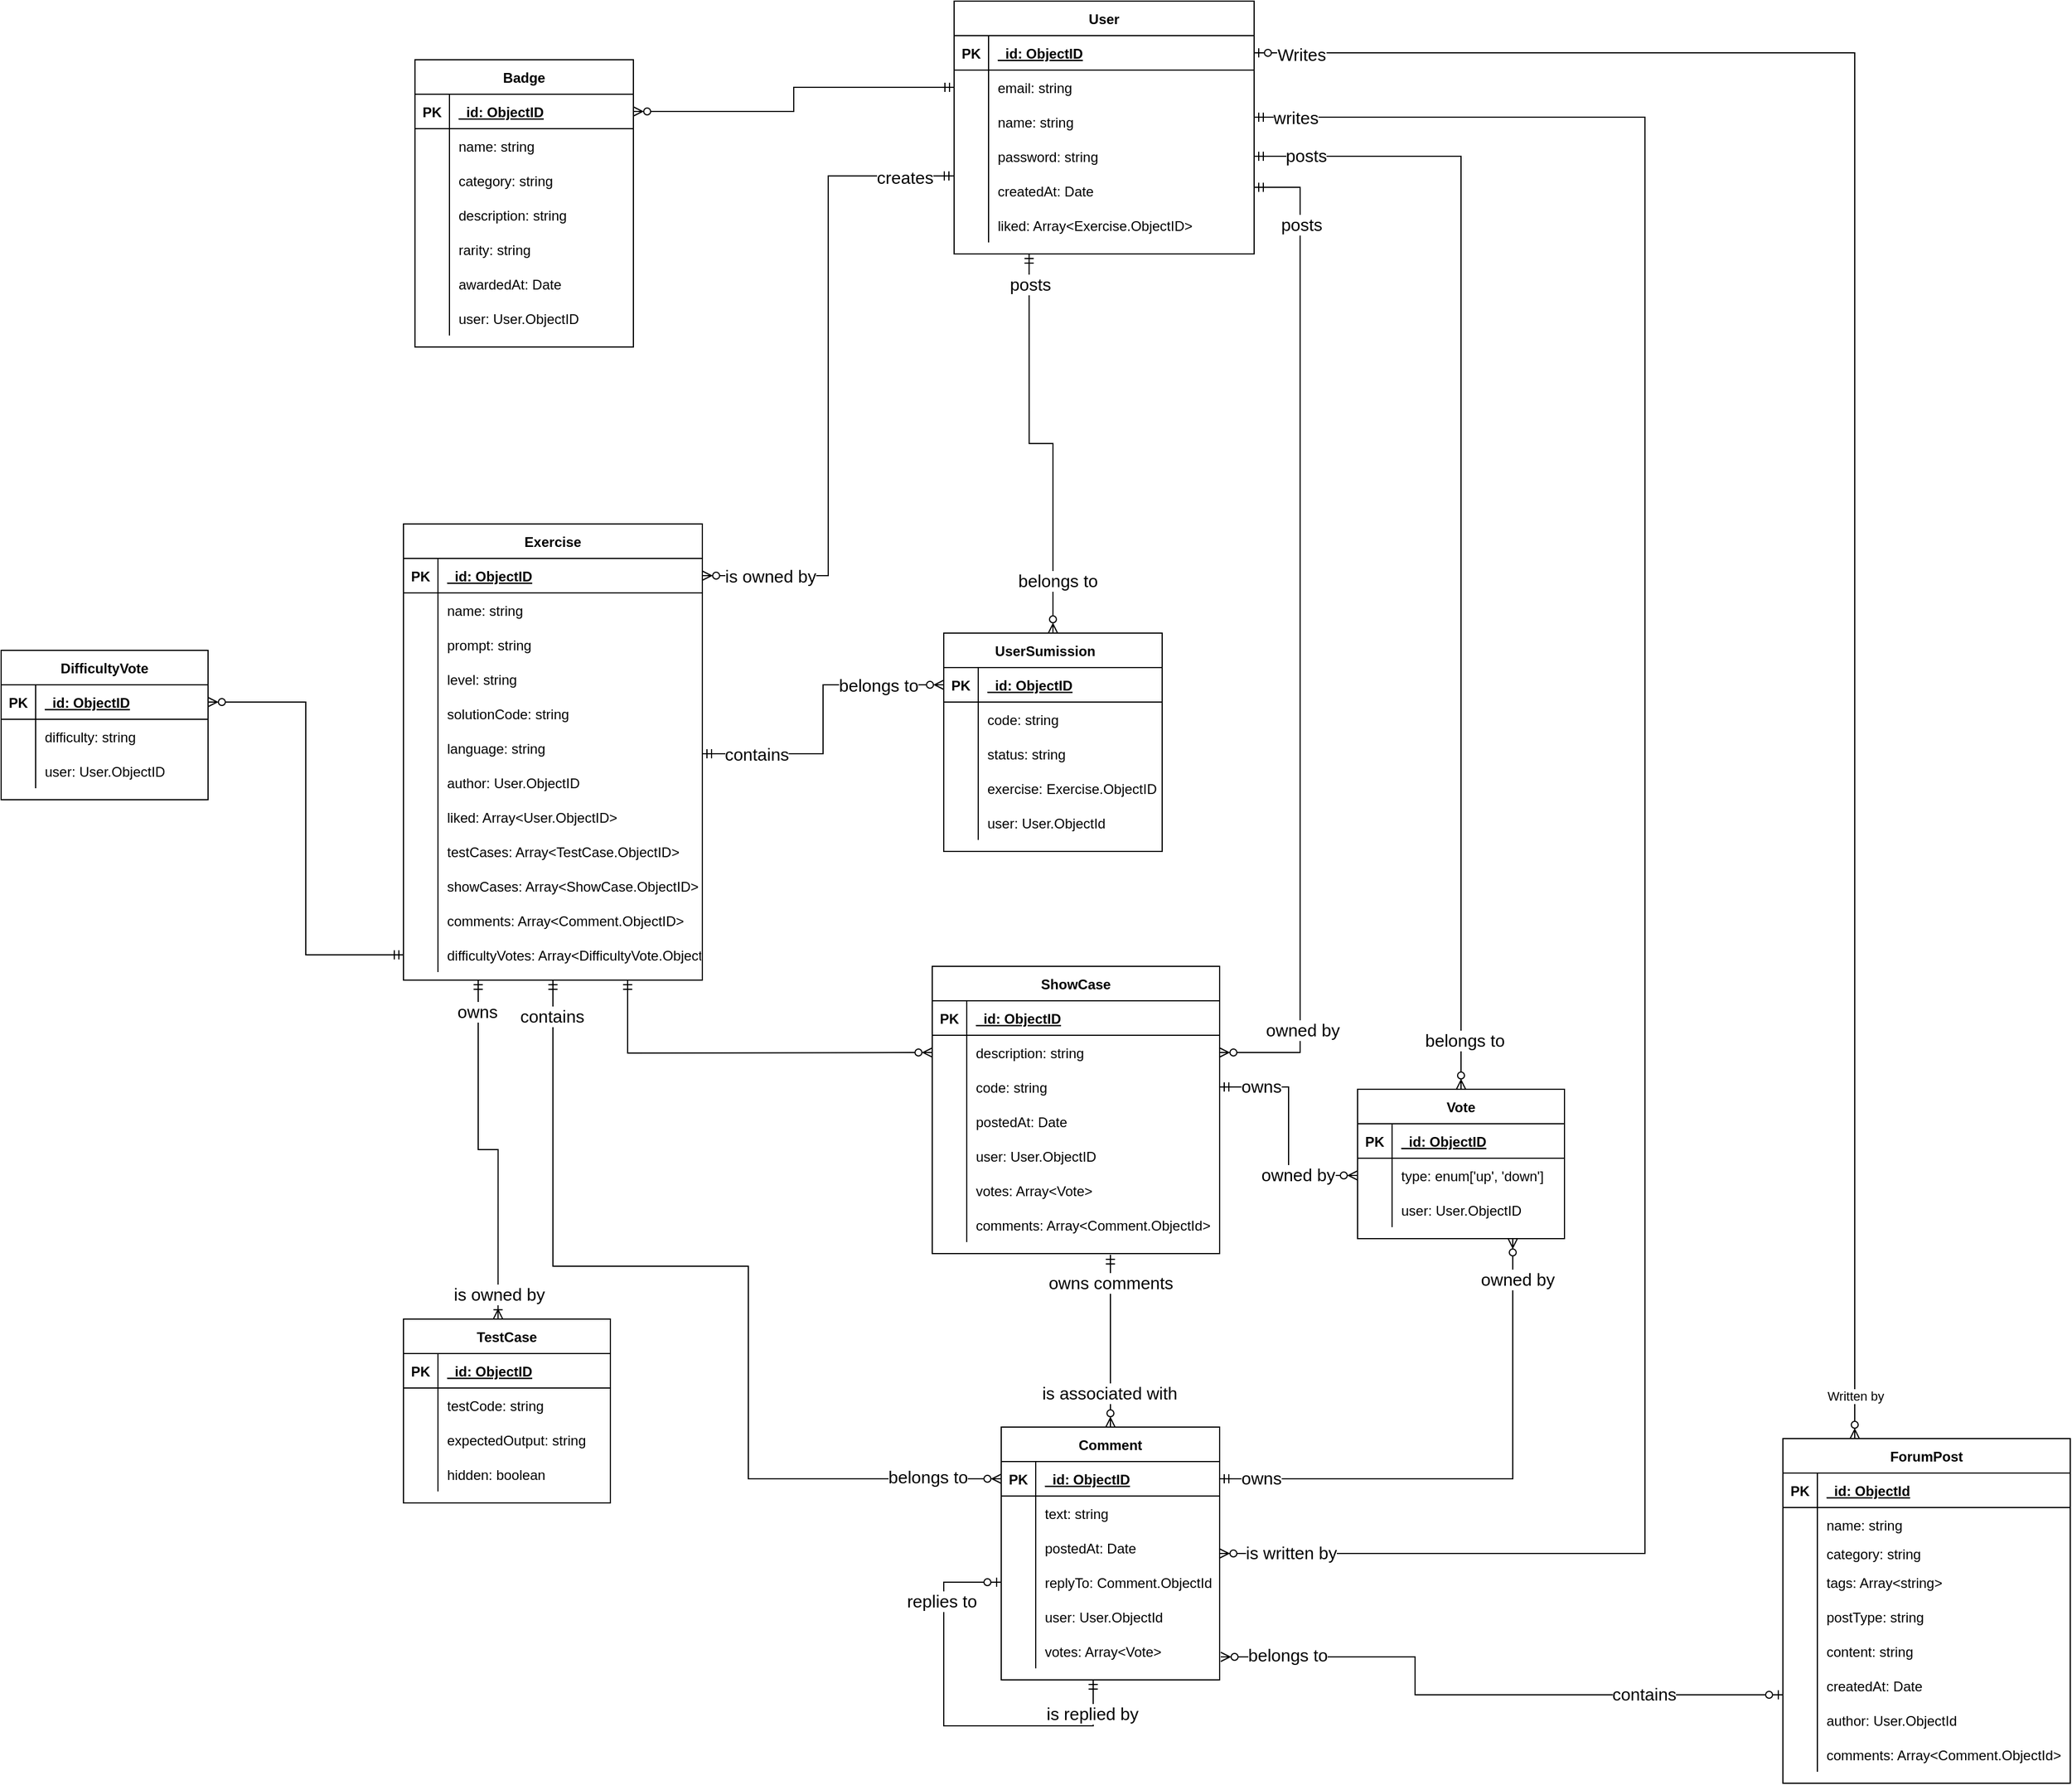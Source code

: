 <mxfile version="16.5.1" type="device"><diagram id="R2lEEEUBdFMjLlhIrx00" name="Page-1"><mxGraphModel dx="1038" dy="689" grid="1" gridSize="10" guides="1" tooltips="1" connect="1" arrows="1" fold="1" page="1" pageScale="1" pageWidth="3300" pageHeight="4681" math="0" shadow="0" extFonts="Permanent Marker^https://fonts.googleapis.com/css?family=Permanent+Marker"><root><mxCell id="0"/><mxCell id="1" parent="0"/><mxCell id="b5HGgBRqA9-TGnY4gK8M-330" value="User" style="shape=table;startSize=30;container=1;collapsible=1;childLayout=tableLayout;fixedRows=1;rowLines=0;fontStyle=1;align=center;resizeLast=1;" parent="1" vertex="1"><mxGeometry x="1339" y="419" width="261" height="220" as="geometry"/></mxCell><mxCell id="b5HGgBRqA9-TGnY4gK8M-331" value="" style="shape=tableRow;horizontal=0;startSize=0;swimlaneHead=0;swimlaneBody=0;fillColor=none;collapsible=0;dropTarget=0;points=[[0,0.5],[1,0.5]];portConstraint=eastwest;top=0;left=0;right=0;bottom=1;" parent="b5HGgBRqA9-TGnY4gK8M-330" vertex="1"><mxGeometry y="30" width="261" height="30" as="geometry"/></mxCell><mxCell id="b5HGgBRqA9-TGnY4gK8M-332" value="PK" style="shape=partialRectangle;connectable=0;fillColor=none;top=0;left=0;bottom=0;right=0;fontStyle=1;overflow=hidden;" parent="b5HGgBRqA9-TGnY4gK8M-331" vertex="1"><mxGeometry width="30" height="30" as="geometry"><mxRectangle width="30" height="30" as="alternateBounds"/></mxGeometry></mxCell><mxCell id="b5HGgBRqA9-TGnY4gK8M-333" value="_id: ObjectID" style="shape=partialRectangle;connectable=0;fillColor=none;top=0;left=0;bottom=0;right=0;align=left;spacingLeft=6;fontStyle=5;overflow=hidden;" parent="b5HGgBRqA9-TGnY4gK8M-331" vertex="1"><mxGeometry x="30" width="231" height="30" as="geometry"><mxRectangle width="231" height="30" as="alternateBounds"/></mxGeometry></mxCell><mxCell id="b5HGgBRqA9-TGnY4gK8M-334" value="" style="shape=tableRow;horizontal=0;startSize=0;swimlaneHead=0;swimlaneBody=0;fillColor=none;collapsible=0;dropTarget=0;points=[[0,0.5],[1,0.5]];portConstraint=eastwest;top=0;left=0;right=0;bottom=0;" parent="b5HGgBRqA9-TGnY4gK8M-330" vertex="1"><mxGeometry y="60" width="261" height="30" as="geometry"/></mxCell><mxCell id="b5HGgBRqA9-TGnY4gK8M-335" value="" style="shape=partialRectangle;connectable=0;fillColor=none;top=0;left=0;bottom=0;right=0;editable=1;overflow=hidden;" parent="b5HGgBRqA9-TGnY4gK8M-334" vertex="1"><mxGeometry width="30" height="30" as="geometry"><mxRectangle width="30" height="30" as="alternateBounds"/></mxGeometry></mxCell><mxCell id="b5HGgBRqA9-TGnY4gK8M-336" value="email: string" style="shape=partialRectangle;connectable=0;fillColor=none;top=0;left=0;bottom=0;right=0;align=left;spacingLeft=6;overflow=hidden;" parent="b5HGgBRqA9-TGnY4gK8M-334" vertex="1"><mxGeometry x="30" width="231" height="30" as="geometry"><mxRectangle width="231" height="30" as="alternateBounds"/></mxGeometry></mxCell><mxCell id="b5HGgBRqA9-TGnY4gK8M-337" value="" style="shape=tableRow;horizontal=0;startSize=0;swimlaneHead=0;swimlaneBody=0;fillColor=none;collapsible=0;dropTarget=0;points=[[0,0.5],[1,0.5]];portConstraint=eastwest;top=0;left=0;right=0;bottom=0;" parent="b5HGgBRqA9-TGnY4gK8M-330" vertex="1"><mxGeometry y="90" width="261" height="30" as="geometry"/></mxCell><mxCell id="b5HGgBRqA9-TGnY4gK8M-338" value="" style="shape=partialRectangle;connectable=0;fillColor=none;top=0;left=0;bottom=0;right=0;editable=1;overflow=hidden;" parent="b5HGgBRqA9-TGnY4gK8M-337" vertex="1"><mxGeometry width="30" height="30" as="geometry"><mxRectangle width="30" height="30" as="alternateBounds"/></mxGeometry></mxCell><mxCell id="b5HGgBRqA9-TGnY4gK8M-339" value="name: string" style="shape=partialRectangle;connectable=0;fillColor=none;top=0;left=0;bottom=0;right=0;align=left;spacingLeft=6;overflow=hidden;" parent="b5HGgBRqA9-TGnY4gK8M-337" vertex="1"><mxGeometry x="30" width="231" height="30" as="geometry"><mxRectangle width="231" height="30" as="alternateBounds"/></mxGeometry></mxCell><mxCell id="b5HGgBRqA9-TGnY4gK8M-340" value="" style="shape=tableRow;horizontal=0;startSize=0;swimlaneHead=0;swimlaneBody=0;fillColor=none;collapsible=0;dropTarget=0;points=[[0,0.5],[1,0.5]];portConstraint=eastwest;top=0;left=0;right=0;bottom=0;" parent="b5HGgBRqA9-TGnY4gK8M-330" vertex="1"><mxGeometry y="120" width="261" height="30" as="geometry"/></mxCell><mxCell id="b5HGgBRqA9-TGnY4gK8M-341" value="" style="shape=partialRectangle;connectable=0;fillColor=none;top=0;left=0;bottom=0;right=0;editable=1;overflow=hidden;" parent="b5HGgBRqA9-TGnY4gK8M-340" vertex="1"><mxGeometry width="30" height="30" as="geometry"><mxRectangle width="30" height="30" as="alternateBounds"/></mxGeometry></mxCell><mxCell id="b5HGgBRqA9-TGnY4gK8M-342" value="password: string" style="shape=partialRectangle;connectable=0;fillColor=none;top=0;left=0;bottom=0;right=0;align=left;spacingLeft=6;overflow=hidden;" parent="b5HGgBRqA9-TGnY4gK8M-340" vertex="1"><mxGeometry x="30" width="231" height="30" as="geometry"><mxRectangle width="231" height="30" as="alternateBounds"/></mxGeometry></mxCell><mxCell id="b5HGgBRqA9-TGnY4gK8M-343" value="" style="shape=tableRow;horizontal=0;startSize=0;swimlaneHead=0;swimlaneBody=0;fillColor=none;collapsible=0;dropTarget=0;points=[[0,0.5],[1,0.5]];portConstraint=eastwest;top=0;left=0;right=0;bottom=0;" parent="b5HGgBRqA9-TGnY4gK8M-330" vertex="1"><mxGeometry y="150" width="261" height="30" as="geometry"/></mxCell><mxCell id="b5HGgBRqA9-TGnY4gK8M-344" value="" style="shape=partialRectangle;connectable=0;fillColor=none;top=0;left=0;bottom=0;right=0;editable=1;overflow=hidden;" parent="b5HGgBRqA9-TGnY4gK8M-343" vertex="1"><mxGeometry width="30" height="30" as="geometry"><mxRectangle width="30" height="30" as="alternateBounds"/></mxGeometry></mxCell><mxCell id="b5HGgBRqA9-TGnY4gK8M-345" value="createdAt: Date" style="shape=partialRectangle;connectable=0;fillColor=none;top=0;left=0;bottom=0;right=0;align=left;spacingLeft=6;overflow=hidden;" parent="b5HGgBRqA9-TGnY4gK8M-343" vertex="1"><mxGeometry x="30" width="231" height="30" as="geometry"><mxRectangle width="231" height="30" as="alternateBounds"/></mxGeometry></mxCell><mxCell id="HJEHHZBL2loZHYOT6taB-8" value="" style="shape=tableRow;horizontal=0;startSize=0;swimlaneHead=0;swimlaneBody=0;fillColor=none;collapsible=0;dropTarget=0;points=[[0,0.5],[1,0.5]];portConstraint=eastwest;top=0;left=0;right=0;bottom=0;" parent="b5HGgBRqA9-TGnY4gK8M-330" vertex="1"><mxGeometry y="180" width="261" height="30" as="geometry"/></mxCell><mxCell id="HJEHHZBL2loZHYOT6taB-9" value="" style="shape=partialRectangle;connectable=0;fillColor=none;top=0;left=0;bottom=0;right=0;editable=1;overflow=hidden;" parent="HJEHHZBL2loZHYOT6taB-8" vertex="1"><mxGeometry width="30" height="30" as="geometry"><mxRectangle width="30" height="30" as="alternateBounds"/></mxGeometry></mxCell><mxCell id="HJEHHZBL2loZHYOT6taB-10" value="liked: Array&lt;Exercise.ObjectID&gt;" style="shape=partialRectangle;connectable=0;fillColor=none;top=0;left=0;bottom=0;right=0;align=left;spacingLeft=6;overflow=hidden;" parent="HJEHHZBL2loZHYOT6taB-8" vertex="1"><mxGeometry x="30" width="231" height="30" as="geometry"><mxRectangle width="231" height="30" as="alternateBounds"/></mxGeometry></mxCell><mxCell id="b5HGgBRqA9-TGnY4gK8M-346" style="edgeStyle=orthogonalEdgeStyle;rounded=0;orthogonalLoop=1;jettySize=auto;html=1;exitX=0.25;exitY=1;exitDx=0;exitDy=0;entryX=0.457;entryY=-0.001;entryDx=0;entryDy=0;entryPerimeter=0;endArrow=ERoneToMany;endFill=0;startArrow=ERmandOne;startFill=0;" parent="1" source="b5HGgBRqA9-TGnY4gK8M-347" target="b5HGgBRqA9-TGnY4gK8M-372" edge="1"><mxGeometry relative="1" as="geometry"/></mxCell><mxCell id="P9Ox4kCxL5Ff164_wmzv-8" value="owns" style="edgeLabel;html=1;align=center;verticalAlign=middle;resizable=0;points=[];fontSize=15;" parent="b5HGgBRqA9-TGnY4gK8M-346" vertex="1" connectable="0"><mxGeometry x="-0.822" y="-1" relative="1" as="geometry"><mxPoint y="-1" as="offset"/></mxGeometry></mxCell><mxCell id="P9Ox4kCxL5Ff164_wmzv-10" value="is owned by" style="edgeLabel;html=1;align=center;verticalAlign=middle;resizable=0;points=[];fontSize=15;" parent="b5HGgBRqA9-TGnY4gK8M-346" vertex="1" connectable="0"><mxGeometry x="0.861" relative="1" as="geometry"><mxPoint as="offset"/></mxGeometry></mxCell><mxCell id="b5HGgBRqA9-TGnY4gK8M-347" value="Exercise" style="shape=table;startSize=30;container=1;collapsible=1;childLayout=tableLayout;fixedRows=1;rowLines=0;fontStyle=1;align=center;resizeLast=1;" parent="1" vertex="1"><mxGeometry x="860" y="874" width="260" height="397" as="geometry"/></mxCell><mxCell id="b5HGgBRqA9-TGnY4gK8M-348" value="" style="shape=tableRow;horizontal=0;startSize=0;swimlaneHead=0;swimlaneBody=0;fillColor=none;collapsible=0;dropTarget=0;points=[[0,0.5],[1,0.5]];portConstraint=eastwest;top=0;left=0;right=0;bottom=1;" parent="b5HGgBRqA9-TGnY4gK8M-347" vertex="1"><mxGeometry y="30" width="260" height="30" as="geometry"/></mxCell><mxCell id="b5HGgBRqA9-TGnY4gK8M-349" value="PK" style="shape=partialRectangle;connectable=0;fillColor=none;top=0;left=0;bottom=0;right=0;fontStyle=1;overflow=hidden;" parent="b5HGgBRqA9-TGnY4gK8M-348" vertex="1"><mxGeometry width="30" height="30" as="geometry"><mxRectangle width="30" height="30" as="alternateBounds"/></mxGeometry></mxCell><mxCell id="b5HGgBRqA9-TGnY4gK8M-350" value="_id: ObjectID" style="shape=partialRectangle;connectable=0;fillColor=none;top=0;left=0;bottom=0;right=0;align=left;spacingLeft=6;fontStyle=5;overflow=hidden;" parent="b5HGgBRqA9-TGnY4gK8M-348" vertex="1"><mxGeometry x="30" width="230" height="30" as="geometry"><mxRectangle width="230" height="30" as="alternateBounds"/></mxGeometry></mxCell><mxCell id="b5HGgBRqA9-TGnY4gK8M-351" value="" style="shape=tableRow;horizontal=0;startSize=0;swimlaneHead=0;swimlaneBody=0;fillColor=none;collapsible=0;dropTarget=0;points=[[0,0.5],[1,0.5]];portConstraint=eastwest;top=0;left=0;right=0;bottom=0;" parent="b5HGgBRqA9-TGnY4gK8M-347" vertex="1"><mxGeometry y="60" width="260" height="30" as="geometry"/></mxCell><mxCell id="b5HGgBRqA9-TGnY4gK8M-352" value="" style="shape=partialRectangle;connectable=0;fillColor=none;top=0;left=0;bottom=0;right=0;editable=1;overflow=hidden;" parent="b5HGgBRqA9-TGnY4gK8M-351" vertex="1"><mxGeometry width="30" height="30" as="geometry"><mxRectangle width="30" height="30" as="alternateBounds"/></mxGeometry></mxCell><mxCell id="b5HGgBRqA9-TGnY4gK8M-353" value="name: string" style="shape=partialRectangle;connectable=0;fillColor=none;top=0;left=0;bottom=0;right=0;align=left;spacingLeft=6;overflow=hidden;" parent="b5HGgBRqA9-TGnY4gK8M-351" vertex="1"><mxGeometry x="30" width="230" height="30" as="geometry"><mxRectangle width="230" height="30" as="alternateBounds"/></mxGeometry></mxCell><mxCell id="b5HGgBRqA9-TGnY4gK8M-354" value="" style="shape=tableRow;horizontal=0;startSize=0;swimlaneHead=0;swimlaneBody=0;fillColor=none;collapsible=0;dropTarget=0;points=[[0,0.5],[1,0.5]];portConstraint=eastwest;top=0;left=0;right=0;bottom=0;" parent="b5HGgBRqA9-TGnY4gK8M-347" vertex="1"><mxGeometry y="90" width="260" height="30" as="geometry"/></mxCell><mxCell id="b5HGgBRqA9-TGnY4gK8M-355" value="" style="shape=partialRectangle;connectable=0;fillColor=none;top=0;left=0;bottom=0;right=0;editable=1;overflow=hidden;" parent="b5HGgBRqA9-TGnY4gK8M-354" vertex="1"><mxGeometry width="30" height="30" as="geometry"><mxRectangle width="30" height="30" as="alternateBounds"/></mxGeometry></mxCell><mxCell id="b5HGgBRqA9-TGnY4gK8M-356" value="prompt: string" style="shape=partialRectangle;connectable=0;fillColor=none;top=0;left=0;bottom=0;right=0;align=left;spacingLeft=6;overflow=hidden;" parent="b5HGgBRqA9-TGnY4gK8M-354" vertex="1"><mxGeometry x="30" width="230" height="30" as="geometry"><mxRectangle width="230" height="30" as="alternateBounds"/></mxGeometry></mxCell><mxCell id="b5HGgBRqA9-TGnY4gK8M-357" value="" style="shape=tableRow;horizontal=0;startSize=0;swimlaneHead=0;swimlaneBody=0;fillColor=none;collapsible=0;dropTarget=0;points=[[0,0.5],[1,0.5]];portConstraint=eastwest;top=0;left=0;right=0;bottom=0;" parent="b5HGgBRqA9-TGnY4gK8M-347" vertex="1"><mxGeometry y="120" width="260" height="30" as="geometry"/></mxCell><mxCell id="b5HGgBRqA9-TGnY4gK8M-358" value="" style="shape=partialRectangle;connectable=0;fillColor=none;top=0;left=0;bottom=0;right=0;editable=1;overflow=hidden;" parent="b5HGgBRqA9-TGnY4gK8M-357" vertex="1"><mxGeometry width="30" height="30" as="geometry"><mxRectangle width="30" height="30" as="alternateBounds"/></mxGeometry></mxCell><mxCell id="b5HGgBRqA9-TGnY4gK8M-359" value="level: string" style="shape=partialRectangle;connectable=0;fillColor=none;top=0;left=0;bottom=0;right=0;align=left;spacingLeft=6;overflow=hidden;" parent="b5HGgBRqA9-TGnY4gK8M-357" vertex="1"><mxGeometry x="30" width="230" height="30" as="geometry"><mxRectangle width="230" height="30" as="alternateBounds"/></mxGeometry></mxCell><mxCell id="b5HGgBRqA9-TGnY4gK8M-360" value="" style="shape=tableRow;horizontal=0;startSize=0;swimlaneHead=0;swimlaneBody=0;fillColor=none;collapsible=0;dropTarget=0;points=[[0,0.5],[1,0.5]];portConstraint=eastwest;top=0;left=0;right=0;bottom=0;" parent="b5HGgBRqA9-TGnY4gK8M-347" vertex="1"><mxGeometry y="150" width="260" height="30" as="geometry"/></mxCell><mxCell id="b5HGgBRqA9-TGnY4gK8M-361" value="" style="shape=partialRectangle;connectable=0;fillColor=none;top=0;left=0;bottom=0;right=0;editable=1;overflow=hidden;" parent="b5HGgBRqA9-TGnY4gK8M-360" vertex="1"><mxGeometry width="30" height="30" as="geometry"><mxRectangle width="30" height="30" as="alternateBounds"/></mxGeometry></mxCell><mxCell id="b5HGgBRqA9-TGnY4gK8M-362" value="solutionCode: string" style="shape=partialRectangle;connectable=0;fillColor=none;top=0;left=0;bottom=0;right=0;align=left;spacingLeft=6;overflow=hidden;" parent="b5HGgBRqA9-TGnY4gK8M-360" vertex="1"><mxGeometry x="30" width="230" height="30" as="geometry"><mxRectangle width="230" height="30" as="alternateBounds"/></mxGeometry></mxCell><mxCell id="b5HGgBRqA9-TGnY4gK8M-363" value="" style="shape=tableRow;horizontal=0;startSize=0;swimlaneHead=0;swimlaneBody=0;fillColor=none;collapsible=0;dropTarget=0;points=[[0,0.5],[1,0.5]];portConstraint=eastwest;top=0;left=0;right=0;bottom=0;" parent="b5HGgBRqA9-TGnY4gK8M-347" vertex="1"><mxGeometry y="180" width="260" height="30" as="geometry"/></mxCell><mxCell id="b5HGgBRqA9-TGnY4gK8M-364" value="" style="shape=partialRectangle;connectable=0;fillColor=none;top=0;left=0;bottom=0;right=0;editable=1;overflow=hidden;" parent="b5HGgBRqA9-TGnY4gK8M-363" vertex="1"><mxGeometry width="30" height="30" as="geometry"><mxRectangle width="30" height="30" as="alternateBounds"/></mxGeometry></mxCell><mxCell id="b5HGgBRqA9-TGnY4gK8M-365" value="language: string" style="shape=partialRectangle;connectable=0;fillColor=none;top=0;left=0;bottom=0;right=0;align=left;spacingLeft=6;overflow=hidden;" parent="b5HGgBRqA9-TGnY4gK8M-363" vertex="1"><mxGeometry x="30" width="230" height="30" as="geometry"><mxRectangle width="230" height="30" as="alternateBounds"/></mxGeometry></mxCell><mxCell id="P9Ox4kCxL5Ff164_wmzv-25" value="" style="shape=tableRow;horizontal=0;startSize=0;swimlaneHead=0;swimlaneBody=0;fillColor=none;collapsible=0;dropTarget=0;points=[[0,0.5],[1,0.5]];portConstraint=eastwest;top=0;left=0;right=0;bottom=0;" parent="b5HGgBRqA9-TGnY4gK8M-347" vertex="1"><mxGeometry y="210" width="260" height="30" as="geometry"/></mxCell><mxCell id="P9Ox4kCxL5Ff164_wmzv-26" value="" style="shape=partialRectangle;connectable=0;fillColor=none;top=0;left=0;bottom=0;right=0;editable=1;overflow=hidden;" parent="P9Ox4kCxL5Ff164_wmzv-25" vertex="1"><mxGeometry width="30" height="30" as="geometry"><mxRectangle width="30" height="30" as="alternateBounds"/></mxGeometry></mxCell><mxCell id="P9Ox4kCxL5Ff164_wmzv-27" value="author: User.ObjectID" style="shape=partialRectangle;connectable=0;fillColor=none;top=0;left=0;bottom=0;right=0;align=left;spacingLeft=6;overflow=hidden;" parent="P9Ox4kCxL5Ff164_wmzv-25" vertex="1"><mxGeometry x="30" width="230" height="30" as="geometry"><mxRectangle width="230" height="30" as="alternateBounds"/></mxGeometry></mxCell><mxCell id="afta7X-s_gtJmCD6wYYA-1" value="" style="shape=tableRow;horizontal=0;startSize=0;swimlaneHead=0;swimlaneBody=0;fillColor=none;collapsible=0;dropTarget=0;points=[[0,0.5],[1,0.5]];portConstraint=eastwest;top=0;left=0;right=0;bottom=0;" parent="b5HGgBRqA9-TGnY4gK8M-347" vertex="1"><mxGeometry y="240" width="260" height="30" as="geometry"/></mxCell><mxCell id="afta7X-s_gtJmCD6wYYA-2" value="" style="shape=partialRectangle;connectable=0;fillColor=none;top=0;left=0;bottom=0;right=0;editable=1;overflow=hidden;" parent="afta7X-s_gtJmCD6wYYA-1" vertex="1"><mxGeometry width="30" height="30" as="geometry"><mxRectangle width="30" height="30" as="alternateBounds"/></mxGeometry></mxCell><mxCell id="afta7X-s_gtJmCD6wYYA-3" value="liked: Array&lt;User.ObjectID&gt;" style="shape=partialRectangle;connectable=0;fillColor=none;top=0;left=0;bottom=0;right=0;align=left;spacingLeft=6;overflow=hidden;" parent="afta7X-s_gtJmCD6wYYA-1" vertex="1"><mxGeometry x="30" width="230" height="30" as="geometry"><mxRectangle width="230" height="30" as="alternateBounds"/></mxGeometry></mxCell><mxCell id="b5HGgBRqA9-TGnY4gK8M-486" value="" style="shape=tableRow;horizontal=0;startSize=0;swimlaneHead=0;swimlaneBody=0;fillColor=none;collapsible=0;dropTarget=0;points=[[0,0.5],[1,0.5]];portConstraint=eastwest;top=0;left=0;right=0;bottom=0;" parent="b5HGgBRqA9-TGnY4gK8M-347" vertex="1"><mxGeometry y="270" width="260" height="30" as="geometry"/></mxCell><mxCell id="b5HGgBRqA9-TGnY4gK8M-487" value="" style="shape=partialRectangle;connectable=0;fillColor=none;top=0;left=0;bottom=0;right=0;editable=1;overflow=hidden;" parent="b5HGgBRqA9-TGnY4gK8M-486" vertex="1"><mxGeometry width="30" height="30" as="geometry"><mxRectangle width="30" height="30" as="alternateBounds"/></mxGeometry></mxCell><mxCell id="b5HGgBRqA9-TGnY4gK8M-488" value="testCases: Array&lt;TestCase.ObjectID&gt;" style="shape=partialRectangle;connectable=0;fillColor=none;top=0;left=0;bottom=0;right=0;align=left;spacingLeft=6;overflow=hidden;" parent="b5HGgBRqA9-TGnY4gK8M-486" vertex="1"><mxGeometry x="30" width="230" height="30" as="geometry"><mxRectangle width="230" height="30" as="alternateBounds"/></mxGeometry></mxCell><mxCell id="b5HGgBRqA9-TGnY4gK8M-490" value="" style="shape=tableRow;horizontal=0;startSize=0;swimlaneHead=0;swimlaneBody=0;fillColor=none;collapsible=0;dropTarget=0;points=[[0,0.5],[1,0.5]];portConstraint=eastwest;top=0;left=0;right=0;bottom=0;" parent="b5HGgBRqA9-TGnY4gK8M-347" vertex="1"><mxGeometry y="300" width="260" height="30" as="geometry"/></mxCell><mxCell id="b5HGgBRqA9-TGnY4gK8M-491" value="" style="shape=partialRectangle;connectable=0;fillColor=none;top=0;left=0;bottom=0;right=0;editable=1;overflow=hidden;" parent="b5HGgBRqA9-TGnY4gK8M-490" vertex="1"><mxGeometry width="30" height="30" as="geometry"><mxRectangle width="30" height="30" as="alternateBounds"/></mxGeometry></mxCell><mxCell id="b5HGgBRqA9-TGnY4gK8M-492" value="showCases: Array&lt;ShowCase.ObjectID&gt;" style="shape=partialRectangle;connectable=0;fillColor=none;top=0;left=0;bottom=0;right=0;align=left;spacingLeft=6;overflow=hidden;" parent="b5HGgBRqA9-TGnY4gK8M-490" vertex="1"><mxGeometry x="30" width="230" height="30" as="geometry"><mxRectangle width="230" height="30" as="alternateBounds"/></mxGeometry></mxCell><mxCell id="vBAmCSALqpxkvr347O4L-38" value="" style="shape=tableRow;horizontal=0;startSize=0;swimlaneHead=0;swimlaneBody=0;fillColor=none;collapsible=0;dropTarget=0;points=[[0,0.5],[1,0.5]];portConstraint=eastwest;top=0;left=0;right=0;bottom=0;" parent="b5HGgBRqA9-TGnY4gK8M-347" vertex="1"><mxGeometry y="330" width="260" height="30" as="geometry"/></mxCell><mxCell id="vBAmCSALqpxkvr347O4L-39" value="" style="shape=partialRectangle;connectable=0;fillColor=none;top=0;left=0;bottom=0;right=0;editable=1;overflow=hidden;" parent="vBAmCSALqpxkvr347O4L-38" vertex="1"><mxGeometry width="30" height="30" as="geometry"><mxRectangle width="30" height="30" as="alternateBounds"/></mxGeometry></mxCell><mxCell id="vBAmCSALqpxkvr347O4L-40" value="comments: Array&lt;Comment.ObjectID&gt;" style="shape=partialRectangle;connectable=0;fillColor=none;top=0;left=0;bottom=0;right=0;align=left;spacingLeft=6;overflow=hidden;" parent="vBAmCSALqpxkvr347O4L-38" vertex="1"><mxGeometry x="30" width="230" height="30" as="geometry"><mxRectangle width="230" height="30" as="alternateBounds"/></mxGeometry></mxCell><mxCell id="eA9M7XFymFKuJ8wmiPuR-14" value="" style="shape=tableRow;horizontal=0;startSize=0;swimlaneHead=0;swimlaneBody=0;fillColor=none;collapsible=0;dropTarget=0;points=[[0,0.5],[1,0.5]];portConstraint=eastwest;top=0;left=0;right=0;bottom=0;" vertex="1" parent="b5HGgBRqA9-TGnY4gK8M-347"><mxGeometry y="360" width="260" height="30" as="geometry"/></mxCell><mxCell id="eA9M7XFymFKuJ8wmiPuR-15" value="" style="shape=partialRectangle;connectable=0;fillColor=none;top=0;left=0;bottom=0;right=0;editable=1;overflow=hidden;" vertex="1" parent="eA9M7XFymFKuJ8wmiPuR-14"><mxGeometry width="30" height="30" as="geometry"><mxRectangle width="30" height="30" as="alternateBounds"/></mxGeometry></mxCell><mxCell id="eA9M7XFymFKuJ8wmiPuR-16" value="difficultyVotes: Array&lt;DifficultyVote.ObjectID&gt;" style="shape=partialRectangle;connectable=0;fillColor=none;top=0;left=0;bottom=0;right=0;align=left;spacingLeft=6;overflow=hidden;" vertex="1" parent="eA9M7XFymFKuJ8wmiPuR-14"><mxGeometry x="30" width="230" height="30" as="geometry"><mxRectangle width="230" height="30" as="alternateBounds"/></mxGeometry></mxCell><mxCell id="b5HGgBRqA9-TGnY4gK8M-372" value="TestCase" style="shape=table;startSize=30;container=1;collapsible=1;childLayout=tableLayout;fixedRows=1;rowLines=0;fontStyle=1;align=center;resizeLast=1;" parent="1" vertex="1"><mxGeometry x="860" y="1566" width="180" height="160" as="geometry"/></mxCell><mxCell id="b5HGgBRqA9-TGnY4gK8M-373" value="" style="shape=tableRow;horizontal=0;startSize=0;swimlaneHead=0;swimlaneBody=0;fillColor=none;collapsible=0;dropTarget=0;points=[[0,0.5],[1,0.5]];portConstraint=eastwest;top=0;left=0;right=0;bottom=1;" parent="b5HGgBRqA9-TGnY4gK8M-372" vertex="1"><mxGeometry y="30" width="180" height="30" as="geometry"/></mxCell><mxCell id="b5HGgBRqA9-TGnY4gK8M-374" value="PK" style="shape=partialRectangle;connectable=0;fillColor=none;top=0;left=0;bottom=0;right=0;fontStyle=1;overflow=hidden;" parent="b5HGgBRqA9-TGnY4gK8M-373" vertex="1"><mxGeometry width="30" height="30" as="geometry"><mxRectangle width="30" height="30" as="alternateBounds"/></mxGeometry></mxCell><mxCell id="b5HGgBRqA9-TGnY4gK8M-375" value="_id: ObjectID" style="shape=partialRectangle;connectable=0;fillColor=none;top=0;left=0;bottom=0;right=0;align=left;spacingLeft=6;fontStyle=5;overflow=hidden;" parent="b5HGgBRqA9-TGnY4gK8M-373" vertex="1"><mxGeometry x="30" width="150" height="30" as="geometry"><mxRectangle width="150" height="30" as="alternateBounds"/></mxGeometry></mxCell><mxCell id="b5HGgBRqA9-TGnY4gK8M-379" value="" style="shape=tableRow;horizontal=0;startSize=0;swimlaneHead=0;swimlaneBody=0;fillColor=none;collapsible=0;dropTarget=0;points=[[0,0.5],[1,0.5]];portConstraint=eastwest;top=0;left=0;right=0;bottom=0;" parent="b5HGgBRqA9-TGnY4gK8M-372" vertex="1"><mxGeometry y="60" width="180" height="30" as="geometry"/></mxCell><mxCell id="b5HGgBRqA9-TGnY4gK8M-380" value="" style="shape=partialRectangle;connectable=0;fillColor=none;top=0;left=0;bottom=0;right=0;editable=1;overflow=hidden;" parent="b5HGgBRqA9-TGnY4gK8M-379" vertex="1"><mxGeometry width="30" height="30" as="geometry"><mxRectangle width="30" height="30" as="alternateBounds"/></mxGeometry></mxCell><mxCell id="b5HGgBRqA9-TGnY4gK8M-381" value="testCode: string" style="shape=partialRectangle;connectable=0;fillColor=none;top=0;left=0;bottom=0;right=0;align=left;spacingLeft=6;overflow=hidden;" parent="b5HGgBRqA9-TGnY4gK8M-379" vertex="1"><mxGeometry x="30" width="150" height="30" as="geometry"><mxRectangle width="150" height="30" as="alternateBounds"/></mxGeometry></mxCell><mxCell id="b5HGgBRqA9-TGnY4gK8M-382" value="" style="shape=tableRow;horizontal=0;startSize=0;swimlaneHead=0;swimlaneBody=0;fillColor=none;collapsible=0;dropTarget=0;points=[[0,0.5],[1,0.5]];portConstraint=eastwest;top=0;left=0;right=0;bottom=0;" parent="b5HGgBRqA9-TGnY4gK8M-372" vertex="1"><mxGeometry y="90" width="180" height="30" as="geometry"/></mxCell><mxCell id="b5HGgBRqA9-TGnY4gK8M-383" value="" style="shape=partialRectangle;connectable=0;fillColor=none;top=0;left=0;bottom=0;right=0;editable=1;overflow=hidden;" parent="b5HGgBRqA9-TGnY4gK8M-382" vertex="1"><mxGeometry width="30" height="30" as="geometry"><mxRectangle width="30" height="30" as="alternateBounds"/></mxGeometry></mxCell><mxCell id="b5HGgBRqA9-TGnY4gK8M-384" value="expectedOutput: string" style="shape=partialRectangle;connectable=0;fillColor=none;top=0;left=0;bottom=0;right=0;align=left;spacingLeft=6;overflow=hidden;" parent="b5HGgBRqA9-TGnY4gK8M-382" vertex="1"><mxGeometry x="30" width="150" height="30" as="geometry"><mxRectangle width="150" height="30" as="alternateBounds"/></mxGeometry></mxCell><mxCell id="afta7X-s_gtJmCD6wYYA-7" value="" style="shape=tableRow;horizontal=0;startSize=0;swimlaneHead=0;swimlaneBody=0;fillColor=none;collapsible=0;dropTarget=0;points=[[0,0.5],[1,0.5]];portConstraint=eastwest;top=0;left=0;right=0;bottom=0;" parent="b5HGgBRqA9-TGnY4gK8M-372" vertex="1"><mxGeometry y="120" width="180" height="30" as="geometry"/></mxCell><mxCell id="afta7X-s_gtJmCD6wYYA-8" value="" style="shape=partialRectangle;connectable=0;fillColor=none;top=0;left=0;bottom=0;right=0;editable=1;overflow=hidden;" parent="afta7X-s_gtJmCD6wYYA-7" vertex="1"><mxGeometry width="30" height="30" as="geometry"><mxRectangle width="30" height="30" as="alternateBounds"/></mxGeometry></mxCell><mxCell id="afta7X-s_gtJmCD6wYYA-9" value="hidden: boolean" style="shape=partialRectangle;connectable=0;fillColor=none;top=0;left=0;bottom=0;right=0;align=left;spacingLeft=6;overflow=hidden;" parent="afta7X-s_gtJmCD6wYYA-7" vertex="1"><mxGeometry x="30" width="150" height="30" as="geometry"><mxRectangle width="150" height="30" as="alternateBounds"/></mxGeometry></mxCell><mxCell id="b5HGgBRqA9-TGnY4gK8M-385" style="edgeStyle=orthogonalEdgeStyle;rounded=0;orthogonalLoop=1;jettySize=auto;html=1;exitX=1;exitY=0.5;exitDx=0;exitDy=0;entryX=-0.002;entryY=1.069;entryDx=0;entryDy=0;startArrow=ERzeroToMany;startFill=0;endArrow=ERmandOne;endFill=0;entryPerimeter=0;" parent="1" source="b5HGgBRqA9-TGnY4gK8M-348" target="b5HGgBRqA9-TGnY4gK8M-340" edge="1"><mxGeometry relative="1" as="geometry"/></mxCell><mxCell id="P9Ox4kCxL5Ff164_wmzv-17" value="creates" style="edgeLabel;html=1;align=center;verticalAlign=middle;resizable=0;points=[];fontSize=15;" parent="b5HGgBRqA9-TGnY4gK8M-385" vertex="1" connectable="0"><mxGeometry x="0.89" y="-3" relative="1" as="geometry"><mxPoint x="-11" y="-2" as="offset"/></mxGeometry></mxCell><mxCell id="P9Ox4kCxL5Ff164_wmzv-18" value="is owned by" style="edgeLabel;html=1;align=center;verticalAlign=middle;resizable=0;points=[];fontSize=15;" parent="b5HGgBRqA9-TGnY4gK8M-385" vertex="1" connectable="0"><mxGeometry x="-0.853" y="-2" relative="1" as="geometry"><mxPoint x="17" y="-2" as="offset"/></mxGeometry></mxCell><mxCell id="b5HGgBRqA9-TGnY4gK8M-386" style="edgeStyle=orthogonalEdgeStyle;rounded=0;orthogonalLoop=1;jettySize=auto;html=1;exitX=0.5;exitY=0;exitDx=0;exitDy=0;startArrow=ERzeroToMany;startFill=0;endArrow=ERmandOne;endFill=0;entryX=0.25;entryY=1;entryDx=0;entryDy=0;" parent="1" source="b5HGgBRqA9-TGnY4gK8M-387" target="b5HGgBRqA9-TGnY4gK8M-330" edge="1"><mxGeometry relative="1" as="geometry"><mxPoint x="1420" y="636" as="targetPoint"/></mxGeometry></mxCell><mxCell id="P9Ox4kCxL5Ff164_wmzv-15" value="belongs to" style="edgeLabel;html=1;align=center;verticalAlign=middle;resizable=0;points=[];fontSize=15;" parent="b5HGgBRqA9-TGnY4gK8M-386" vertex="1" connectable="0"><mxGeometry x="-0.738" y="-4" relative="1" as="geometry"><mxPoint as="offset"/></mxGeometry></mxCell><mxCell id="P9Ox4kCxL5Ff164_wmzv-16" value="posts" style="edgeLabel;html=1;align=center;verticalAlign=middle;resizable=0;points=[];fontSize=15;" parent="b5HGgBRqA9-TGnY4gK8M-386" vertex="1" connectable="0"><mxGeometry x="0.867" y="2" relative="1" as="geometry"><mxPoint x="2" y="3" as="offset"/></mxGeometry></mxCell><mxCell id="b5HGgBRqA9-TGnY4gK8M-387" value="UserSumission    " style="shape=table;startSize=30;container=1;collapsible=1;childLayout=tableLayout;fixedRows=1;rowLines=0;fontStyle=1;align=center;resizeLast=1;" parent="1" vertex="1"><mxGeometry x="1330" y="969" width="190" height="190" as="geometry"/></mxCell><mxCell id="b5HGgBRqA9-TGnY4gK8M-388" value="" style="shape=tableRow;horizontal=0;startSize=0;swimlaneHead=0;swimlaneBody=0;fillColor=none;collapsible=0;dropTarget=0;points=[[0,0.5],[1,0.5]];portConstraint=eastwest;top=0;left=0;right=0;bottom=1;" parent="b5HGgBRqA9-TGnY4gK8M-387" vertex="1"><mxGeometry y="30" width="190" height="30" as="geometry"/></mxCell><mxCell id="b5HGgBRqA9-TGnY4gK8M-389" value="PK" style="shape=partialRectangle;connectable=0;fillColor=none;top=0;left=0;bottom=0;right=0;fontStyle=1;overflow=hidden;" parent="b5HGgBRqA9-TGnY4gK8M-388" vertex="1"><mxGeometry width="30" height="30" as="geometry"><mxRectangle width="30" height="30" as="alternateBounds"/></mxGeometry></mxCell><mxCell id="b5HGgBRqA9-TGnY4gK8M-390" value="_id: ObjectID" style="shape=partialRectangle;connectable=0;fillColor=none;top=0;left=0;bottom=0;right=0;align=left;spacingLeft=6;fontStyle=5;overflow=hidden;" parent="b5HGgBRqA9-TGnY4gK8M-388" vertex="1"><mxGeometry x="30" width="160" height="30" as="geometry"><mxRectangle width="160" height="30" as="alternateBounds"/></mxGeometry></mxCell><mxCell id="b5HGgBRqA9-TGnY4gK8M-397" value="" style="shape=tableRow;horizontal=0;startSize=0;swimlaneHead=0;swimlaneBody=0;fillColor=none;collapsible=0;dropTarget=0;points=[[0,0.5],[1,0.5]];portConstraint=eastwest;top=0;left=0;right=0;bottom=0;" parent="b5HGgBRqA9-TGnY4gK8M-387" vertex="1"><mxGeometry y="60" width="190" height="30" as="geometry"/></mxCell><mxCell id="b5HGgBRqA9-TGnY4gK8M-398" value="" style="shape=partialRectangle;connectable=0;fillColor=none;top=0;left=0;bottom=0;right=0;editable=1;overflow=hidden;" parent="b5HGgBRqA9-TGnY4gK8M-397" vertex="1"><mxGeometry width="30" height="30" as="geometry"><mxRectangle width="30" height="30" as="alternateBounds"/></mxGeometry></mxCell><mxCell id="b5HGgBRqA9-TGnY4gK8M-399" value="code: string" style="shape=partialRectangle;connectable=0;fillColor=none;top=0;left=0;bottom=0;right=0;align=left;spacingLeft=6;overflow=hidden;" parent="b5HGgBRqA9-TGnY4gK8M-397" vertex="1"><mxGeometry x="30" width="160" height="30" as="geometry"><mxRectangle width="160" height="30" as="alternateBounds"/></mxGeometry></mxCell><mxCell id="b5HGgBRqA9-TGnY4gK8M-400" value="" style="shape=tableRow;horizontal=0;startSize=0;swimlaneHead=0;swimlaneBody=0;fillColor=none;collapsible=0;dropTarget=0;points=[[0,0.5],[1,0.5]];portConstraint=eastwest;top=0;left=0;right=0;bottom=0;" parent="b5HGgBRqA9-TGnY4gK8M-387" vertex="1"><mxGeometry y="90" width="190" height="30" as="geometry"/></mxCell><mxCell id="b5HGgBRqA9-TGnY4gK8M-401" value="" style="shape=partialRectangle;connectable=0;fillColor=none;top=0;left=0;bottom=0;right=0;editable=1;overflow=hidden;" parent="b5HGgBRqA9-TGnY4gK8M-400" vertex="1"><mxGeometry width="30" height="30" as="geometry"><mxRectangle width="30" height="30" as="alternateBounds"/></mxGeometry></mxCell><mxCell id="b5HGgBRqA9-TGnY4gK8M-402" value="status: string" style="shape=partialRectangle;connectable=0;fillColor=none;top=0;left=0;bottom=0;right=0;align=left;spacingLeft=6;overflow=hidden;" parent="b5HGgBRqA9-TGnY4gK8M-400" vertex="1"><mxGeometry x="30" width="160" height="30" as="geometry"><mxRectangle width="160" height="30" as="alternateBounds"/></mxGeometry></mxCell><mxCell id="HJEHHZBL2loZHYOT6taB-1" value="" style="shape=tableRow;horizontal=0;startSize=0;swimlaneHead=0;swimlaneBody=0;fillColor=none;collapsible=0;dropTarget=0;points=[[0,0.5],[1,0.5]];portConstraint=eastwest;top=0;left=0;right=0;bottom=0;" parent="b5HGgBRqA9-TGnY4gK8M-387" vertex="1"><mxGeometry y="120" width="190" height="30" as="geometry"/></mxCell><mxCell id="HJEHHZBL2loZHYOT6taB-2" value="" style="shape=partialRectangle;connectable=0;fillColor=none;top=0;left=0;bottom=0;right=0;editable=1;overflow=hidden;" parent="HJEHHZBL2loZHYOT6taB-1" vertex="1"><mxGeometry width="30" height="30" as="geometry"><mxRectangle width="30" height="30" as="alternateBounds"/></mxGeometry></mxCell><mxCell id="HJEHHZBL2loZHYOT6taB-3" value="exercise: Exercise.ObjectID" style="shape=partialRectangle;connectable=0;fillColor=none;top=0;left=0;bottom=0;right=0;align=left;spacingLeft=6;overflow=hidden;" parent="HJEHHZBL2loZHYOT6taB-1" vertex="1"><mxGeometry x="30" width="160" height="30" as="geometry"><mxRectangle width="160" height="30" as="alternateBounds"/></mxGeometry></mxCell><mxCell id="HJEHHZBL2loZHYOT6taB-4" value="" style="shape=tableRow;horizontal=0;startSize=0;swimlaneHead=0;swimlaneBody=0;fillColor=none;collapsible=0;dropTarget=0;points=[[0,0.5],[1,0.5]];portConstraint=eastwest;top=0;left=0;right=0;bottom=0;" parent="b5HGgBRqA9-TGnY4gK8M-387" vertex="1"><mxGeometry y="150" width="190" height="30" as="geometry"/></mxCell><mxCell id="HJEHHZBL2loZHYOT6taB-5" value="" style="shape=partialRectangle;connectable=0;fillColor=none;top=0;left=0;bottom=0;right=0;editable=1;overflow=hidden;" parent="HJEHHZBL2loZHYOT6taB-4" vertex="1"><mxGeometry width="30" height="30" as="geometry"><mxRectangle width="30" height="30" as="alternateBounds"/></mxGeometry></mxCell><mxCell id="HJEHHZBL2loZHYOT6taB-6" value="user: User.ObjectId" style="shape=partialRectangle;connectable=0;fillColor=none;top=0;left=0;bottom=0;right=0;align=left;spacingLeft=6;overflow=hidden;" parent="HJEHHZBL2loZHYOT6taB-4" vertex="1"><mxGeometry x="30" width="160" height="30" as="geometry"><mxRectangle width="160" height="30" as="alternateBounds"/></mxGeometry></mxCell><mxCell id="b5HGgBRqA9-TGnY4gK8M-403" style="edgeStyle=orthogonalEdgeStyle;rounded=0;orthogonalLoop=1;jettySize=auto;html=1;exitX=0;exitY=0.5;exitDx=0;exitDy=0;startArrow=ERzeroToMany;startFill=0;endArrow=ERmandOne;endFill=0;" parent="1" source="b5HGgBRqA9-TGnY4gK8M-388" edge="1"><mxGeometry relative="1" as="geometry"><mxPoint x="1319" y="974" as="sourcePoint"/><Array as="points"><mxPoint x="1225" y="1014"/><mxPoint x="1225" y="1074"/></Array><mxPoint x="1120" y="1074" as="targetPoint"/></mxGeometry></mxCell><mxCell id="P9Ox4kCxL5Ff164_wmzv-13" value="contains" style="edgeLabel;html=1;align=center;verticalAlign=middle;resizable=0;points=[];fontSize=15;" parent="b5HGgBRqA9-TGnY4gK8M-403" vertex="1" connectable="0"><mxGeometry x="0.788" relative="1" as="geometry"><mxPoint x="18" as="offset"/></mxGeometry></mxCell><mxCell id="P9Ox4kCxL5Ff164_wmzv-14" value="belongs to" style="edgeLabel;html=1;align=center;verticalAlign=middle;resizable=0;points=[];fontSize=15;" parent="b5HGgBRqA9-TGnY4gK8M-403" vertex="1" connectable="0"><mxGeometry x="-0.78" relative="1" as="geometry"><mxPoint x="-28" as="offset"/></mxGeometry></mxCell><mxCell id="b5HGgBRqA9-TGnY4gK8M-448" value="ShowCase" style="shape=table;startSize=30;container=1;collapsible=1;childLayout=tableLayout;fixedRows=1;rowLines=0;fontStyle=1;align=center;resizeLast=1;" parent="1" vertex="1"><mxGeometry x="1320" y="1259" width="250" height="250" as="geometry"/></mxCell><mxCell id="b5HGgBRqA9-TGnY4gK8M-449" value="" style="shape=tableRow;horizontal=0;startSize=0;swimlaneHead=0;swimlaneBody=0;fillColor=none;collapsible=0;dropTarget=0;points=[[0,0.5],[1,0.5]];portConstraint=eastwest;top=0;left=0;right=0;bottom=1;" parent="b5HGgBRqA9-TGnY4gK8M-448" vertex="1"><mxGeometry y="30" width="250" height="30" as="geometry"/></mxCell><mxCell id="b5HGgBRqA9-TGnY4gK8M-450" value="PK" style="shape=partialRectangle;connectable=0;fillColor=none;top=0;left=0;bottom=0;right=0;fontStyle=1;overflow=hidden;" parent="b5HGgBRqA9-TGnY4gK8M-449" vertex="1"><mxGeometry width="30" height="30" as="geometry"><mxRectangle width="30" height="30" as="alternateBounds"/></mxGeometry></mxCell><mxCell id="b5HGgBRqA9-TGnY4gK8M-451" value="_id: ObjectID" style="shape=partialRectangle;connectable=0;fillColor=none;top=0;left=0;bottom=0;right=0;align=left;spacingLeft=6;fontStyle=5;overflow=hidden;" parent="b5HGgBRqA9-TGnY4gK8M-449" vertex="1"><mxGeometry x="30" width="220" height="30" as="geometry"><mxRectangle width="220" height="30" as="alternateBounds"/></mxGeometry></mxCell><mxCell id="b5HGgBRqA9-TGnY4gK8M-458" value="" style="shape=tableRow;horizontal=0;startSize=0;swimlaneHead=0;swimlaneBody=0;fillColor=none;collapsible=0;dropTarget=0;points=[[0,0.5],[1,0.5]];portConstraint=eastwest;top=0;left=0;right=0;bottom=0;" parent="b5HGgBRqA9-TGnY4gK8M-448" vertex="1"><mxGeometry y="60" width="250" height="30" as="geometry"/></mxCell><mxCell id="b5HGgBRqA9-TGnY4gK8M-459" value="" style="shape=partialRectangle;connectable=0;fillColor=none;top=0;left=0;bottom=0;right=0;editable=1;overflow=hidden;" parent="b5HGgBRqA9-TGnY4gK8M-458" vertex="1"><mxGeometry width="30" height="30" as="geometry"><mxRectangle width="30" height="30" as="alternateBounds"/></mxGeometry></mxCell><mxCell id="b5HGgBRqA9-TGnY4gK8M-460" value="description: string" style="shape=partialRectangle;connectable=0;fillColor=none;top=0;left=0;bottom=0;right=0;align=left;spacingLeft=6;overflow=hidden;" parent="b5HGgBRqA9-TGnY4gK8M-458" vertex="1"><mxGeometry x="30" width="220" height="30" as="geometry"><mxRectangle width="220" height="30" as="alternateBounds"/></mxGeometry></mxCell><mxCell id="b5HGgBRqA9-TGnY4gK8M-461" value="" style="shape=tableRow;horizontal=0;startSize=0;swimlaneHead=0;swimlaneBody=0;fillColor=none;collapsible=0;dropTarget=0;points=[[0,0.5],[1,0.5]];portConstraint=eastwest;top=0;left=0;right=0;bottom=0;" parent="b5HGgBRqA9-TGnY4gK8M-448" vertex="1"><mxGeometry y="90" width="250" height="30" as="geometry"/></mxCell><mxCell id="b5HGgBRqA9-TGnY4gK8M-462" value="" style="shape=partialRectangle;connectable=0;fillColor=none;top=0;left=0;bottom=0;right=0;editable=1;overflow=hidden;" parent="b5HGgBRqA9-TGnY4gK8M-461" vertex="1"><mxGeometry width="30" height="30" as="geometry"><mxRectangle width="30" height="30" as="alternateBounds"/></mxGeometry></mxCell><mxCell id="b5HGgBRqA9-TGnY4gK8M-463" value="code: string" style="shape=partialRectangle;connectable=0;fillColor=none;top=0;left=0;bottom=0;right=0;align=left;spacingLeft=6;overflow=hidden;" parent="b5HGgBRqA9-TGnY4gK8M-461" vertex="1"><mxGeometry x="30" width="220" height="30" as="geometry"><mxRectangle width="220" height="30" as="alternateBounds"/></mxGeometry></mxCell><mxCell id="vBAmCSALqpxkvr347O4L-33" value="" style="shape=tableRow;horizontal=0;startSize=0;swimlaneHead=0;swimlaneBody=0;fillColor=none;collapsible=0;dropTarget=0;points=[[0,0.5],[1,0.5]];portConstraint=eastwest;top=0;left=0;right=0;bottom=0;" parent="b5HGgBRqA9-TGnY4gK8M-448" vertex="1"><mxGeometry y="120" width="250" height="30" as="geometry"/></mxCell><mxCell id="vBAmCSALqpxkvr347O4L-34" value="" style="shape=partialRectangle;connectable=0;fillColor=none;top=0;left=0;bottom=0;right=0;editable=1;overflow=hidden;" parent="vBAmCSALqpxkvr347O4L-33" vertex="1"><mxGeometry width="30" height="30" as="geometry"><mxRectangle width="30" height="30" as="alternateBounds"/></mxGeometry></mxCell><mxCell id="vBAmCSALqpxkvr347O4L-35" value="postedAt: Date" style="shape=partialRectangle;connectable=0;fillColor=none;top=0;left=0;bottom=0;right=0;align=left;spacingLeft=6;overflow=hidden;" parent="vBAmCSALqpxkvr347O4L-33" vertex="1"><mxGeometry x="30" width="220" height="30" as="geometry"><mxRectangle width="220" height="30" as="alternateBounds"/></mxGeometry></mxCell><mxCell id="b5HGgBRqA9-TGnY4gK8M-533" value="" style="shape=tableRow;horizontal=0;startSize=0;swimlaneHead=0;swimlaneBody=0;fillColor=none;collapsible=0;dropTarget=0;points=[[0,0.5],[1,0.5]];portConstraint=eastwest;top=0;left=0;right=0;bottom=0;" parent="b5HGgBRqA9-TGnY4gK8M-448" vertex="1"><mxGeometry y="150" width="250" height="30" as="geometry"/></mxCell><mxCell id="b5HGgBRqA9-TGnY4gK8M-534" value="" style="shape=partialRectangle;connectable=0;fillColor=none;top=0;left=0;bottom=0;right=0;editable=1;overflow=hidden;" parent="b5HGgBRqA9-TGnY4gK8M-533" vertex="1"><mxGeometry width="30" height="30" as="geometry"><mxRectangle width="30" height="30" as="alternateBounds"/></mxGeometry></mxCell><mxCell id="b5HGgBRqA9-TGnY4gK8M-535" value="user: User.ObjectID" style="shape=partialRectangle;connectable=0;fillColor=none;top=0;left=0;bottom=0;right=0;align=left;spacingLeft=6;overflow=hidden;" parent="b5HGgBRqA9-TGnY4gK8M-533" vertex="1"><mxGeometry x="30" width="220" height="30" as="geometry"><mxRectangle width="220" height="30" as="alternateBounds"/></mxGeometry></mxCell><mxCell id="b5HGgBRqA9-TGnY4gK8M-508" value="" style="shape=tableRow;horizontal=0;startSize=0;swimlaneHead=0;swimlaneBody=0;fillColor=none;collapsible=0;dropTarget=0;points=[[0,0.5],[1,0.5]];portConstraint=eastwest;top=0;left=0;right=0;bottom=0;" parent="b5HGgBRqA9-TGnY4gK8M-448" vertex="1"><mxGeometry y="180" width="250" height="30" as="geometry"/></mxCell><mxCell id="b5HGgBRqA9-TGnY4gK8M-509" value="" style="shape=partialRectangle;connectable=0;fillColor=none;top=0;left=0;bottom=0;right=0;editable=1;overflow=hidden;" parent="b5HGgBRqA9-TGnY4gK8M-508" vertex="1"><mxGeometry width="30" height="30" as="geometry"><mxRectangle width="30" height="30" as="alternateBounds"/></mxGeometry></mxCell><mxCell id="b5HGgBRqA9-TGnY4gK8M-510" value="votes: Array&lt;Vote&gt;" style="shape=partialRectangle;connectable=0;fillColor=none;top=0;left=0;bottom=0;right=0;align=left;spacingLeft=6;overflow=hidden;" parent="b5HGgBRqA9-TGnY4gK8M-508" vertex="1"><mxGeometry x="30" width="220" height="30" as="geometry"><mxRectangle width="220" height="30" as="alternateBounds"/></mxGeometry></mxCell><mxCell id="vBAmCSALqpxkvr347O4L-2" value="" style="shape=tableRow;horizontal=0;startSize=0;swimlaneHead=0;swimlaneBody=0;fillColor=none;collapsible=0;dropTarget=0;points=[[0,0.5],[1,0.5]];portConstraint=eastwest;top=0;left=0;right=0;bottom=0;" parent="b5HGgBRqA9-TGnY4gK8M-448" vertex="1"><mxGeometry y="210" width="250" height="30" as="geometry"/></mxCell><mxCell id="vBAmCSALqpxkvr347O4L-3" value="" style="shape=partialRectangle;connectable=0;fillColor=none;top=0;left=0;bottom=0;right=0;editable=1;overflow=hidden;" parent="vBAmCSALqpxkvr347O4L-2" vertex="1"><mxGeometry width="30" height="30" as="geometry"><mxRectangle width="30" height="30" as="alternateBounds"/></mxGeometry></mxCell><mxCell id="vBAmCSALqpxkvr347O4L-4" value="comments: Array&lt;Comment.ObjectId&gt;" style="shape=partialRectangle;connectable=0;fillColor=none;top=0;left=0;bottom=0;right=0;align=left;spacingLeft=6;overflow=hidden;" parent="vBAmCSALqpxkvr347O4L-2" vertex="1"><mxGeometry x="30" width="220" height="30" as="geometry"><mxRectangle width="220" height="30" as="alternateBounds"/></mxGeometry></mxCell><mxCell id="b5HGgBRqA9-TGnY4gK8M-464" style="edgeStyle=orthogonalEdgeStyle;rounded=0;orthogonalLoop=1;jettySize=auto;html=1;entryX=0.75;entryY=1;entryDx=0;entryDy=0;startArrow=ERzeroToMany;startFill=0;endArrow=ERmandOne;endFill=0;" parent="1" target="b5HGgBRqA9-TGnY4gK8M-347" edge="1"><mxGeometry relative="1" as="geometry"><mxPoint x="1320" y="1334" as="sourcePoint"/><mxPoint x="1079.0" y="1134" as="targetPoint"/></mxGeometry></mxCell><mxCell id="b5HGgBRqA9-TGnY4gK8M-465" style="edgeStyle=orthogonalEdgeStyle;rounded=0;orthogonalLoop=1;jettySize=auto;html=1;startArrow=ERzeroToMany;startFill=0;endArrow=ERmandOne;endFill=0;" parent="1" edge="1"><mxGeometry relative="1" as="geometry"><mxPoint x="1570" y="1334" as="sourcePoint"/><Array as="points"><mxPoint x="1640" y="1334"/><mxPoint x="1640" y="581"/></Array><mxPoint x="1600" y="581" as="targetPoint"/></mxGeometry></mxCell><mxCell id="P9Ox4kCxL5Ff164_wmzv-23" value="owned by" style="edgeLabel;html=1;align=center;verticalAlign=middle;resizable=0;points=[];fontSize=15;" parent="b5HGgBRqA9-TGnY4gK8M-465" vertex="1" connectable="0"><mxGeometry x="-0.869" y="5" relative="1" as="geometry"><mxPoint x="15" y="-15" as="offset"/></mxGeometry></mxCell><mxCell id="P9Ox4kCxL5Ff164_wmzv-24" value="posts" style="edgeLabel;html=1;align=center;verticalAlign=middle;resizable=0;points=[];fontSize=15;" parent="b5HGgBRqA9-TGnY4gK8M-465" vertex="1" connectable="0"><mxGeometry x="0.835" y="-1" relative="1" as="geometry"><mxPoint y="1" as="offset"/></mxGeometry></mxCell><mxCell id="vBAmCSALqpxkvr347O4L-1" style="edgeStyle=orthogonalEdgeStyle;rounded=0;orthogonalLoop=1;jettySize=auto;html=1;exitX=0.5;exitY=0;exitDx=0;exitDy=0;entryX=1;entryY=0.5;entryDx=0;entryDy=0;endArrow=ERmandOne;endFill=0;startArrow=ERzeroToMany;startFill=0;" parent="1" source="b5HGgBRqA9-TGnY4gK8M-467" target="b5HGgBRqA9-TGnY4gK8M-340" edge="1"><mxGeometry relative="1" as="geometry"/></mxCell><mxCell id="P9Ox4kCxL5Ff164_wmzv-21" value="belongs to" style="edgeLabel;html=1;align=center;verticalAlign=middle;resizable=0;points=[];fontSize=15;" parent="vBAmCSALqpxkvr347O4L-1" vertex="1" connectable="0"><mxGeometry x="-0.904" y="2" relative="1" as="geometry"><mxPoint x="5" y="4" as="offset"/></mxGeometry></mxCell><mxCell id="P9Ox4kCxL5Ff164_wmzv-22" value="posts" style="edgeLabel;html=1;align=center;verticalAlign=middle;resizable=0;points=[];fontSize=15;" parent="vBAmCSALqpxkvr347O4L-1" vertex="1" connectable="0"><mxGeometry x="0.924" y="-2" relative="1" as="geometry"><mxPoint x="7" y="1" as="offset"/></mxGeometry></mxCell><mxCell id="vBAmCSALqpxkvr347O4L-25" style="edgeStyle=orthogonalEdgeStyle;rounded=0;orthogonalLoop=1;jettySize=auto;html=1;exitX=0.75;exitY=1;exitDx=0;exitDy=0;entryX=1;entryY=0.5;entryDx=0;entryDy=0;startArrow=ERzeroToMany;startFill=0;endArrow=ERmandOne;endFill=0;" parent="1" source="b5HGgBRqA9-TGnY4gK8M-467" target="vBAmCSALqpxkvr347O4L-6" edge="1"><mxGeometry relative="1" as="geometry"/></mxCell><mxCell id="P9Ox4kCxL5Ff164_wmzv-6" value="owns" style="edgeLabel;html=1;align=center;verticalAlign=middle;resizable=0;points=[];fontSize=15;" parent="vBAmCSALqpxkvr347O4L-25" vertex="1" connectable="0"><mxGeometry x="0.848" y="2" relative="1" as="geometry"><mxPoint y="-3" as="offset"/></mxGeometry></mxCell><mxCell id="P9Ox4kCxL5Ff164_wmzv-7" value="owned by" style="edgeLabel;html=1;align=center;verticalAlign=middle;resizable=0;points=[];fontSize=15;" parent="vBAmCSALqpxkvr347O4L-25" vertex="1" connectable="0"><mxGeometry x="-0.845" y="4" relative="1" as="geometry"><mxPoint y="-1" as="offset"/></mxGeometry></mxCell><mxCell id="b5HGgBRqA9-TGnY4gK8M-467" value="Vote" style="shape=table;startSize=30;container=1;collapsible=1;childLayout=tableLayout;fixedRows=1;rowLines=0;fontStyle=1;align=center;resizeLast=1;" parent="1" vertex="1"><mxGeometry x="1690" y="1366" width="180" height="130" as="geometry"/></mxCell><mxCell id="b5HGgBRqA9-TGnY4gK8M-471" value="" style="shape=tableRow;horizontal=0;startSize=0;swimlaneHead=0;swimlaneBody=0;fillColor=none;collapsible=0;dropTarget=0;points=[[0,0.5],[1,0.5]];portConstraint=eastwest;top=0;left=0;right=0;bottom=1;" parent="b5HGgBRqA9-TGnY4gK8M-467" vertex="1"><mxGeometry y="30" width="180" height="30" as="geometry"/></mxCell><mxCell id="b5HGgBRqA9-TGnY4gK8M-472" value="PK" style="shape=partialRectangle;connectable=0;fillColor=none;top=0;left=0;bottom=0;right=0;fontStyle=1;overflow=hidden;" parent="b5HGgBRqA9-TGnY4gK8M-471" vertex="1"><mxGeometry width="30" height="30" as="geometry"><mxRectangle width="30" height="30" as="alternateBounds"/></mxGeometry></mxCell><mxCell id="b5HGgBRqA9-TGnY4gK8M-473" value="_id: ObjectID" style="shape=partialRectangle;connectable=0;fillColor=none;top=0;left=0;bottom=0;right=0;align=left;spacingLeft=6;fontStyle=5;overflow=hidden;" parent="b5HGgBRqA9-TGnY4gK8M-471" vertex="1"><mxGeometry x="30" width="150" height="30" as="geometry"><mxRectangle width="150" height="30" as="alternateBounds"/></mxGeometry></mxCell><mxCell id="b5HGgBRqA9-TGnY4gK8M-474" value="" style="shape=tableRow;horizontal=0;startSize=0;swimlaneHead=0;swimlaneBody=0;fillColor=none;collapsible=0;dropTarget=0;points=[[0,0.5],[1,0.5]];portConstraint=eastwest;top=0;left=0;right=0;bottom=0;" parent="b5HGgBRqA9-TGnY4gK8M-467" vertex="1"><mxGeometry y="60" width="180" height="30" as="geometry"/></mxCell><mxCell id="b5HGgBRqA9-TGnY4gK8M-475" value="" style="shape=partialRectangle;connectable=0;fillColor=none;top=0;left=0;bottom=0;right=0;editable=1;overflow=hidden;" parent="b5HGgBRqA9-TGnY4gK8M-474" vertex="1"><mxGeometry width="30" height="30" as="geometry"><mxRectangle width="30" height="30" as="alternateBounds"/></mxGeometry></mxCell><mxCell id="b5HGgBRqA9-TGnY4gK8M-476" value="type: enum['up', 'down']" style="shape=partialRectangle;connectable=0;fillColor=none;top=0;left=0;bottom=0;right=0;align=left;spacingLeft=6;overflow=hidden;" parent="b5HGgBRqA9-TGnY4gK8M-474" vertex="1"><mxGeometry x="30" width="150" height="30" as="geometry"><mxRectangle width="150" height="30" as="alternateBounds"/></mxGeometry></mxCell><mxCell id="b5HGgBRqA9-TGnY4gK8M-511" value="" style="shape=tableRow;horizontal=0;startSize=0;swimlaneHead=0;swimlaneBody=0;fillColor=none;collapsible=0;dropTarget=0;points=[[0,0.5],[1,0.5]];portConstraint=eastwest;top=0;left=0;right=0;bottom=0;" parent="b5HGgBRqA9-TGnY4gK8M-467" vertex="1"><mxGeometry y="90" width="180" height="30" as="geometry"/></mxCell><mxCell id="b5HGgBRqA9-TGnY4gK8M-512" value="" style="shape=partialRectangle;connectable=0;fillColor=none;top=0;left=0;bottom=0;right=0;editable=1;overflow=hidden;" parent="b5HGgBRqA9-TGnY4gK8M-511" vertex="1"><mxGeometry width="30" height="30" as="geometry"><mxRectangle width="30" height="30" as="alternateBounds"/></mxGeometry></mxCell><mxCell id="b5HGgBRqA9-TGnY4gK8M-513" value="user: User.ObjectID" style="shape=partialRectangle;connectable=0;fillColor=none;top=0;left=0;bottom=0;right=0;align=left;spacingLeft=6;overflow=hidden;" parent="b5HGgBRqA9-TGnY4gK8M-511" vertex="1"><mxGeometry x="30" width="150" height="30" as="geometry"><mxRectangle width="150" height="30" as="alternateBounds"/></mxGeometry></mxCell><mxCell id="b5HGgBRqA9-TGnY4gK8M-477" style="edgeStyle=orthogonalEdgeStyle;rounded=0;orthogonalLoop=1;jettySize=auto;html=1;exitX=0;exitY=0.5;exitDx=0;exitDy=0;startArrow=ERzeroToMany;startFill=0;endArrow=ERmandOne;endFill=0;entryX=1;entryY=0.5;entryDx=0;entryDy=0;" parent="1" source="b5HGgBRqA9-TGnY4gK8M-474" target="b5HGgBRqA9-TGnY4gK8M-461" edge="1"><mxGeometry relative="1" as="geometry"><mxPoint x="1540" y="1376" as="targetPoint"/></mxGeometry></mxCell><mxCell id="P9Ox4kCxL5Ff164_wmzv-19" value="owns" style="edgeLabel;html=1;align=center;verticalAlign=middle;resizable=0;points=[];fontSize=15;" parent="b5HGgBRqA9-TGnY4gK8M-477" vertex="1" connectable="0"><mxGeometry x="0.541" y="3" relative="1" as="geometry"><mxPoint x="-9" y="-4" as="offset"/></mxGeometry></mxCell><mxCell id="P9Ox4kCxL5Ff164_wmzv-20" value="owned by" style="edgeLabel;html=1;align=center;verticalAlign=middle;resizable=0;points=[];fontSize=15;" parent="b5HGgBRqA9-TGnY4gK8M-477" vertex="1" connectable="0"><mxGeometry x="-0.432" y="-3" relative="1" as="geometry"><mxPoint x="4" y="2" as="offset"/></mxGeometry></mxCell><mxCell id="vBAmCSALqpxkvr347O4L-27" style="edgeStyle=orthogonalEdgeStyle;rounded=0;orthogonalLoop=1;jettySize=auto;html=1;exitX=0.5;exitY=0;exitDx=0;exitDy=0;startArrow=ERzeroToMany;startFill=0;endArrow=ERmandOne;endFill=0;" parent="1" source="vBAmCSALqpxkvr347O4L-5" edge="1"><mxGeometry relative="1" as="geometry"><mxPoint x="1475" y="1510" as="targetPoint"/></mxGeometry></mxCell><mxCell id="vBAmCSALqpxkvr347O4L-28" value="owns comments" style="edgeLabel;html=1;align=center;verticalAlign=middle;resizable=0;points=[];fontSize=15;" parent="vBAmCSALqpxkvr347O4L-27" vertex="1" connectable="0"><mxGeometry x="0.813" y="3" relative="1" as="geometry"><mxPoint x="3" y="10" as="offset"/></mxGeometry></mxCell><mxCell id="vBAmCSALqpxkvr347O4L-29" value="is associated with" style="edgeLabel;html=1;align=center;verticalAlign=middle;resizable=0;points=[];fontSize=15;" parent="vBAmCSALqpxkvr347O4L-27" vertex="1" connectable="0"><mxGeometry x="-0.623" y="1" relative="1" as="geometry"><mxPoint y="-2" as="offset"/></mxGeometry></mxCell><mxCell id="vBAmCSALqpxkvr347O4L-5" value="Comment" style="shape=table;startSize=30;container=1;collapsible=1;childLayout=tableLayout;fixedRows=1;rowLines=0;fontStyle=1;align=center;resizeLast=1;" parent="1" vertex="1"><mxGeometry x="1380" y="1660" width="190" height="220" as="geometry"/></mxCell><mxCell id="vBAmCSALqpxkvr347O4L-6" value="" style="shape=tableRow;horizontal=0;startSize=0;swimlaneHead=0;swimlaneBody=0;fillColor=none;collapsible=0;dropTarget=0;points=[[0,0.5],[1,0.5]];portConstraint=eastwest;top=0;left=0;right=0;bottom=1;" parent="vBAmCSALqpxkvr347O4L-5" vertex="1"><mxGeometry y="30" width="190" height="30" as="geometry"/></mxCell><mxCell id="vBAmCSALqpxkvr347O4L-7" value="PK" style="shape=partialRectangle;connectable=0;fillColor=none;top=0;left=0;bottom=0;right=0;fontStyle=1;overflow=hidden;" parent="vBAmCSALqpxkvr347O4L-6" vertex="1"><mxGeometry width="30" height="30" as="geometry"><mxRectangle width="30" height="30" as="alternateBounds"/></mxGeometry></mxCell><mxCell id="vBAmCSALqpxkvr347O4L-8" value="_id: ObjectID" style="shape=partialRectangle;connectable=0;fillColor=none;top=0;left=0;bottom=0;right=0;align=left;spacingLeft=6;fontStyle=5;overflow=hidden;" parent="vBAmCSALqpxkvr347O4L-6" vertex="1"><mxGeometry x="30" width="160" height="30" as="geometry"><mxRectangle width="160" height="30" as="alternateBounds"/></mxGeometry></mxCell><mxCell id="vBAmCSALqpxkvr347O4L-9" value="" style="shape=tableRow;horizontal=0;startSize=0;swimlaneHead=0;swimlaneBody=0;fillColor=none;collapsible=0;dropTarget=0;points=[[0,0.5],[1,0.5]];portConstraint=eastwest;top=0;left=0;right=0;bottom=0;" parent="vBAmCSALqpxkvr347O4L-5" vertex="1"><mxGeometry y="60" width="190" height="30" as="geometry"/></mxCell><mxCell id="vBAmCSALqpxkvr347O4L-10" value="" style="shape=partialRectangle;connectable=0;fillColor=none;top=0;left=0;bottom=0;right=0;editable=1;overflow=hidden;" parent="vBAmCSALqpxkvr347O4L-9" vertex="1"><mxGeometry width="30" height="30" as="geometry"><mxRectangle width="30" height="30" as="alternateBounds"/></mxGeometry></mxCell><mxCell id="vBAmCSALqpxkvr347O4L-11" value="text: string" style="shape=partialRectangle;connectable=0;fillColor=none;top=0;left=0;bottom=0;right=0;align=left;spacingLeft=6;overflow=hidden;" parent="vBAmCSALqpxkvr347O4L-9" vertex="1"><mxGeometry x="30" width="160" height="30" as="geometry"><mxRectangle width="160" height="30" as="alternateBounds"/></mxGeometry></mxCell><mxCell id="vBAmCSALqpxkvr347O4L-12" value="" style="shape=tableRow;horizontal=0;startSize=0;swimlaneHead=0;swimlaneBody=0;fillColor=none;collapsible=0;dropTarget=0;points=[[0,0.5],[1,0.5]];portConstraint=eastwest;top=0;left=0;right=0;bottom=0;" parent="vBAmCSALqpxkvr347O4L-5" vertex="1"><mxGeometry y="90" width="190" height="30" as="geometry"/></mxCell><mxCell id="vBAmCSALqpxkvr347O4L-13" value="" style="shape=partialRectangle;connectable=0;fillColor=none;top=0;left=0;bottom=0;right=0;editable=1;overflow=hidden;" parent="vBAmCSALqpxkvr347O4L-12" vertex="1"><mxGeometry width="30" height="30" as="geometry"><mxRectangle width="30" height="30" as="alternateBounds"/></mxGeometry></mxCell><mxCell id="vBAmCSALqpxkvr347O4L-14" value="postedAt: Date" style="shape=partialRectangle;connectable=0;fillColor=none;top=0;left=0;bottom=0;right=0;align=left;spacingLeft=6;overflow=hidden;" parent="vBAmCSALqpxkvr347O4L-12" vertex="1"><mxGeometry x="30" width="160" height="30" as="geometry"><mxRectangle width="160" height="30" as="alternateBounds"/></mxGeometry></mxCell><mxCell id="vBAmCSALqpxkvr347O4L-21" value="" style="shape=tableRow;horizontal=0;startSize=0;swimlaneHead=0;swimlaneBody=0;fillColor=none;collapsible=0;dropTarget=0;points=[[0,0.5],[1,0.5]];portConstraint=eastwest;top=0;left=0;right=0;bottom=0;" parent="vBAmCSALqpxkvr347O4L-5" vertex="1"><mxGeometry y="120" width="190" height="30" as="geometry"/></mxCell><mxCell id="vBAmCSALqpxkvr347O4L-22" value="" style="shape=partialRectangle;connectable=0;fillColor=none;top=0;left=0;bottom=0;right=0;editable=1;overflow=hidden;" parent="vBAmCSALqpxkvr347O4L-21" vertex="1"><mxGeometry width="30" height="30" as="geometry"><mxRectangle width="30" height="30" as="alternateBounds"/></mxGeometry></mxCell><mxCell id="vBAmCSALqpxkvr347O4L-23" value="replyTo: Comment.ObjectId" style="shape=partialRectangle;connectable=0;fillColor=none;top=0;left=0;bottom=0;right=0;align=left;spacingLeft=6;overflow=hidden;" parent="vBAmCSALqpxkvr347O4L-21" vertex="1"><mxGeometry x="30" width="160" height="30" as="geometry"><mxRectangle width="160" height="30" as="alternateBounds"/></mxGeometry></mxCell><mxCell id="vBAmCSALqpxkvr347O4L-15" value="" style="shape=tableRow;horizontal=0;startSize=0;swimlaneHead=0;swimlaneBody=0;fillColor=none;collapsible=0;dropTarget=0;points=[[0,0.5],[1,0.5]];portConstraint=eastwest;top=0;left=0;right=0;bottom=0;" parent="vBAmCSALqpxkvr347O4L-5" vertex="1"><mxGeometry y="150" width="190" height="30" as="geometry"/></mxCell><mxCell id="vBAmCSALqpxkvr347O4L-16" value="" style="shape=partialRectangle;connectable=0;fillColor=none;top=0;left=0;bottom=0;right=0;editable=1;overflow=hidden;" parent="vBAmCSALqpxkvr347O4L-15" vertex="1"><mxGeometry width="30" height="30" as="geometry"><mxRectangle width="30" height="30" as="alternateBounds"/></mxGeometry></mxCell><mxCell id="vBAmCSALqpxkvr347O4L-17" value="user: User.ObjectId" style="shape=partialRectangle;connectable=0;fillColor=none;top=0;left=0;bottom=0;right=0;align=left;spacingLeft=6;overflow=hidden;" parent="vBAmCSALqpxkvr347O4L-15" vertex="1"><mxGeometry x="30" width="160" height="30" as="geometry"><mxRectangle width="160" height="30" as="alternateBounds"/></mxGeometry></mxCell><mxCell id="vBAmCSALqpxkvr347O4L-18" value="" style="shape=tableRow;horizontal=0;startSize=0;swimlaneHead=0;swimlaneBody=0;fillColor=none;collapsible=0;dropTarget=0;points=[[0,0.5],[1,0.5]];portConstraint=eastwest;top=0;left=0;right=0;bottom=0;" parent="vBAmCSALqpxkvr347O4L-5" vertex="1"><mxGeometry y="180" width="190" height="30" as="geometry"/></mxCell><mxCell id="vBAmCSALqpxkvr347O4L-19" value="" style="shape=partialRectangle;connectable=0;fillColor=none;top=0;left=0;bottom=0;right=0;editable=1;overflow=hidden;" parent="vBAmCSALqpxkvr347O4L-18" vertex="1"><mxGeometry width="30" height="30" as="geometry"><mxRectangle width="30" height="30" as="alternateBounds"/></mxGeometry></mxCell><mxCell id="vBAmCSALqpxkvr347O4L-20" value="votes: Array&lt;Vote&gt;" style="shape=partialRectangle;connectable=0;fillColor=none;top=0;left=0;bottom=0;right=0;align=left;spacingLeft=6;overflow=hidden;" parent="vBAmCSALqpxkvr347O4L-18" vertex="1"><mxGeometry x="30" width="160" height="30" as="geometry"><mxRectangle width="160" height="30" as="alternateBounds"/></mxGeometry></mxCell><mxCell id="vBAmCSALqpxkvr347O4L-30" style="edgeStyle=orthogonalEdgeStyle;rounded=0;orthogonalLoop=1;jettySize=auto;html=1;exitX=0;exitY=0.5;exitDx=0;exitDy=0;startArrow=ERzeroToOne;startFill=0;endArrow=ERmandOne;endFill=0;" parent="1" source="vBAmCSALqpxkvr347O4L-21" edge="1"><mxGeometry relative="1" as="geometry"><mxPoint x="1460" y="1880" as="targetPoint"/><Array as="points"><mxPoint x="1330" y="1795"/><mxPoint x="1330" y="1920"/><mxPoint x="1460" y="1920"/></Array></mxGeometry></mxCell><mxCell id="vBAmCSALqpxkvr347O4L-31" value="is replied by" style="edgeLabel;html=1;align=center;verticalAlign=middle;resizable=0;points=[];fontSize=15;" parent="vBAmCSALqpxkvr347O4L-30" vertex="1" connectable="0"><mxGeometry x="0.865" y="1" relative="1" as="geometry"><mxPoint y="5" as="offset"/></mxGeometry></mxCell><mxCell id="vBAmCSALqpxkvr347O4L-32" value="replies to" style="edgeLabel;html=1;align=center;verticalAlign=middle;resizable=0;points=[];fontSize=15;" parent="vBAmCSALqpxkvr347O4L-30" vertex="1" connectable="0"><mxGeometry x="-0.701" y="2" relative="1" as="geometry"><mxPoint x="-4" y="14" as="offset"/></mxGeometry></mxCell><mxCell id="vBAmCSALqpxkvr347O4L-41" style="edgeStyle=orthogonalEdgeStyle;rounded=0;orthogonalLoop=1;jettySize=auto;html=1;exitX=0;exitY=0.5;exitDx=0;exitDy=0;entryX=0.5;entryY=1;entryDx=0;entryDy=0;startArrow=ERzeroToMany;startFill=0;endArrow=ERmandOne;endFill=0;" parent="1" source="vBAmCSALqpxkvr347O4L-6" target="b5HGgBRqA9-TGnY4gK8M-347" edge="1"><mxGeometry relative="1" as="geometry"><Array as="points"><mxPoint x="1160" y="1705"/><mxPoint x="1160" y="1520"/><mxPoint x="990" y="1520"/></Array></mxGeometry></mxCell><mxCell id="P9Ox4kCxL5Ff164_wmzv-11" value="contains" style="edgeLabel;html=1;align=center;verticalAlign=middle;resizable=0;points=[];fontSize=15;" parent="vBAmCSALqpxkvr347O4L-41" vertex="1" connectable="0"><mxGeometry x="0.937" y="5" relative="1" as="geometry"><mxPoint x="4" y="5" as="offset"/></mxGeometry></mxCell><mxCell id="P9Ox4kCxL5Ff164_wmzv-12" value="belongs to" style="edgeLabel;html=1;align=center;verticalAlign=middle;resizable=0;points=[];fontSize=15;" parent="vBAmCSALqpxkvr347O4L-41" vertex="1" connectable="0"><mxGeometry x="-0.868" y="-5" relative="1" as="geometry"><mxPoint x="-10" y="3" as="offset"/></mxGeometry></mxCell><mxCell id="WbB6fEu9kK82aDIcHfsJ-1" value="ForumPost" style="shape=table;startSize=30;container=1;collapsible=1;childLayout=tableLayout;fixedRows=1;rowLines=0;fontStyle=1;align=center;resizeLast=1;" parent="1" vertex="1"><mxGeometry x="2060" y="1670" width="250" height="300" as="geometry"/></mxCell><mxCell id="WbB6fEu9kK82aDIcHfsJ-2" value="" style="shape=tableRow;horizontal=0;startSize=0;swimlaneHead=0;swimlaneBody=0;fillColor=none;collapsible=0;dropTarget=0;points=[[0,0.5],[1,0.5]];portConstraint=eastwest;top=0;left=0;right=0;bottom=1;" parent="WbB6fEu9kK82aDIcHfsJ-1" vertex="1"><mxGeometry y="30" width="250" height="30" as="geometry"/></mxCell><mxCell id="WbB6fEu9kK82aDIcHfsJ-3" value="PK" style="shape=partialRectangle;connectable=0;fillColor=none;top=0;left=0;bottom=0;right=0;fontStyle=1;overflow=hidden;" parent="WbB6fEu9kK82aDIcHfsJ-2" vertex="1"><mxGeometry width="30" height="30" as="geometry"><mxRectangle width="30" height="30" as="alternateBounds"/></mxGeometry></mxCell><mxCell id="WbB6fEu9kK82aDIcHfsJ-4" value="_id: ObjectId" style="shape=partialRectangle;connectable=0;fillColor=none;top=0;left=0;bottom=0;right=0;align=left;spacingLeft=6;fontStyle=5;overflow=hidden;" parent="WbB6fEu9kK82aDIcHfsJ-2" vertex="1"><mxGeometry x="30" width="220" height="30" as="geometry"><mxRectangle width="220" height="30" as="alternateBounds"/></mxGeometry></mxCell><mxCell id="WbB6fEu9kK82aDIcHfsJ-5" value="" style="shape=tableRow;horizontal=0;startSize=0;swimlaneHead=0;swimlaneBody=0;fillColor=none;collapsible=0;dropTarget=0;points=[[0,0.5],[1,0.5]];portConstraint=eastwest;top=0;left=0;right=0;bottom=0;" parent="WbB6fEu9kK82aDIcHfsJ-1" vertex="1"><mxGeometry y="60" width="250" height="30" as="geometry"/></mxCell><mxCell id="WbB6fEu9kK82aDIcHfsJ-6" value="" style="shape=partialRectangle;connectable=0;fillColor=none;top=0;left=0;bottom=0;right=0;editable=1;overflow=hidden;" parent="WbB6fEu9kK82aDIcHfsJ-5" vertex="1"><mxGeometry width="30" height="30" as="geometry"><mxRectangle width="30" height="30" as="alternateBounds"/></mxGeometry></mxCell><mxCell id="WbB6fEu9kK82aDIcHfsJ-7" value="name: string" style="shape=partialRectangle;connectable=0;fillColor=none;top=0;left=0;bottom=0;right=0;align=left;spacingLeft=6;overflow=hidden;" parent="WbB6fEu9kK82aDIcHfsJ-5" vertex="1"><mxGeometry x="30" width="220" height="30" as="geometry"><mxRectangle width="220" height="30" as="alternateBounds"/></mxGeometry></mxCell><mxCell id="WbB6fEu9kK82aDIcHfsJ-8" value="" style="shape=tableRow;horizontal=0;startSize=0;swimlaneHead=0;swimlaneBody=0;fillColor=none;collapsible=0;dropTarget=0;points=[[0,0.5],[1,0.5]];portConstraint=eastwest;top=0;left=0;right=0;bottom=0;" parent="WbB6fEu9kK82aDIcHfsJ-1" vertex="1"><mxGeometry y="90" width="250" height="20" as="geometry"/></mxCell><mxCell id="WbB6fEu9kK82aDIcHfsJ-9" value="" style="shape=partialRectangle;connectable=0;fillColor=none;top=0;left=0;bottom=0;right=0;editable=1;overflow=hidden;" parent="WbB6fEu9kK82aDIcHfsJ-8" vertex="1"><mxGeometry width="30" height="20" as="geometry"><mxRectangle width="30" height="20" as="alternateBounds"/></mxGeometry></mxCell><mxCell id="WbB6fEu9kK82aDIcHfsJ-10" value="category: string" style="shape=partialRectangle;connectable=0;fillColor=none;top=0;left=0;bottom=0;right=0;align=left;spacingLeft=6;overflow=hidden;" parent="WbB6fEu9kK82aDIcHfsJ-8" vertex="1"><mxGeometry x="30" width="220" height="20" as="geometry"><mxRectangle width="220" height="20" as="alternateBounds"/></mxGeometry></mxCell><mxCell id="WbB6fEu9kK82aDIcHfsJ-11" value="" style="shape=tableRow;horizontal=0;startSize=0;swimlaneHead=0;swimlaneBody=0;fillColor=none;collapsible=0;dropTarget=0;points=[[0,0.5],[1,0.5]];portConstraint=eastwest;top=0;left=0;right=0;bottom=0;" parent="WbB6fEu9kK82aDIcHfsJ-1" vertex="1"><mxGeometry y="110" width="250" height="30" as="geometry"/></mxCell><mxCell id="WbB6fEu9kK82aDIcHfsJ-12" value="" style="shape=partialRectangle;connectable=0;fillColor=none;top=0;left=0;bottom=0;right=0;editable=1;overflow=hidden;" parent="WbB6fEu9kK82aDIcHfsJ-11" vertex="1"><mxGeometry width="30" height="30" as="geometry"><mxRectangle width="30" height="30" as="alternateBounds"/></mxGeometry></mxCell><mxCell id="WbB6fEu9kK82aDIcHfsJ-13" value="tags: Array&lt;string&gt;" style="shape=partialRectangle;connectable=0;fillColor=none;top=0;left=0;bottom=0;right=0;align=left;spacingLeft=6;overflow=hidden;" parent="WbB6fEu9kK82aDIcHfsJ-11" vertex="1"><mxGeometry x="30" width="220" height="30" as="geometry"><mxRectangle width="220" height="30" as="alternateBounds"/></mxGeometry></mxCell><mxCell id="WbB6fEu9kK82aDIcHfsJ-33" value="" style="shape=tableRow;horizontal=0;startSize=0;swimlaneHead=0;swimlaneBody=0;fillColor=none;collapsible=0;dropTarget=0;points=[[0,0.5],[1,0.5]];portConstraint=eastwest;top=0;left=0;right=0;bottom=0;" parent="WbB6fEu9kK82aDIcHfsJ-1" vertex="1"><mxGeometry y="140" width="250" height="30" as="geometry"/></mxCell><mxCell id="WbB6fEu9kK82aDIcHfsJ-34" value="" style="shape=partialRectangle;connectable=0;fillColor=none;top=0;left=0;bottom=0;right=0;editable=1;overflow=hidden;" parent="WbB6fEu9kK82aDIcHfsJ-33" vertex="1"><mxGeometry width="30" height="30" as="geometry"><mxRectangle width="30" height="30" as="alternateBounds"/></mxGeometry></mxCell><mxCell id="WbB6fEu9kK82aDIcHfsJ-35" value="postType: string" style="shape=partialRectangle;connectable=0;fillColor=none;top=0;left=0;bottom=0;right=0;align=left;spacingLeft=6;overflow=hidden;" parent="WbB6fEu9kK82aDIcHfsJ-33" vertex="1"><mxGeometry x="30" width="220" height="30" as="geometry"><mxRectangle width="220" height="30" as="alternateBounds"/></mxGeometry></mxCell><mxCell id="WbB6fEu9kK82aDIcHfsJ-24" value="" style="shape=tableRow;horizontal=0;startSize=0;swimlaneHead=0;swimlaneBody=0;fillColor=none;collapsible=0;dropTarget=0;points=[[0,0.5],[1,0.5]];portConstraint=eastwest;top=0;left=0;right=0;bottom=0;" parent="WbB6fEu9kK82aDIcHfsJ-1" vertex="1"><mxGeometry y="170" width="250" height="30" as="geometry"/></mxCell><mxCell id="WbB6fEu9kK82aDIcHfsJ-25" value="" style="shape=partialRectangle;connectable=0;fillColor=none;top=0;left=0;bottom=0;right=0;editable=1;overflow=hidden;" parent="WbB6fEu9kK82aDIcHfsJ-24" vertex="1"><mxGeometry width="30" height="30" as="geometry"><mxRectangle width="30" height="30" as="alternateBounds"/></mxGeometry></mxCell><mxCell id="WbB6fEu9kK82aDIcHfsJ-26" value="content: string" style="shape=partialRectangle;connectable=0;fillColor=none;top=0;left=0;bottom=0;right=0;align=left;spacingLeft=6;overflow=hidden;" parent="WbB6fEu9kK82aDIcHfsJ-24" vertex="1"><mxGeometry x="30" width="220" height="30" as="geometry"><mxRectangle width="220" height="30" as="alternateBounds"/></mxGeometry></mxCell><mxCell id="WbB6fEu9kK82aDIcHfsJ-15" value="" style="shape=tableRow;horizontal=0;startSize=0;swimlaneHead=0;swimlaneBody=0;fillColor=none;collapsible=0;dropTarget=0;points=[[0,0.5],[1,0.5]];portConstraint=eastwest;top=0;left=0;right=0;bottom=0;" parent="WbB6fEu9kK82aDIcHfsJ-1" vertex="1"><mxGeometry y="200" width="250" height="30" as="geometry"/></mxCell><mxCell id="WbB6fEu9kK82aDIcHfsJ-16" value="" style="shape=partialRectangle;connectable=0;fillColor=none;top=0;left=0;bottom=0;right=0;editable=1;overflow=hidden;" parent="WbB6fEu9kK82aDIcHfsJ-15" vertex="1"><mxGeometry width="30" height="30" as="geometry"><mxRectangle width="30" height="30" as="alternateBounds"/></mxGeometry></mxCell><mxCell id="WbB6fEu9kK82aDIcHfsJ-17" value="createdAt: Date" style="shape=partialRectangle;connectable=0;fillColor=none;top=0;left=0;bottom=0;right=0;align=left;spacingLeft=6;overflow=hidden;" parent="WbB6fEu9kK82aDIcHfsJ-15" vertex="1"><mxGeometry x="30" width="220" height="30" as="geometry"><mxRectangle width="220" height="30" as="alternateBounds"/></mxGeometry></mxCell><mxCell id="WbB6fEu9kK82aDIcHfsJ-18" value="" style="shape=tableRow;horizontal=0;startSize=0;swimlaneHead=0;swimlaneBody=0;fillColor=none;collapsible=0;dropTarget=0;points=[[0,0.5],[1,0.5]];portConstraint=eastwest;top=0;left=0;right=0;bottom=0;" parent="WbB6fEu9kK82aDIcHfsJ-1" vertex="1"><mxGeometry y="230" width="250" height="30" as="geometry"/></mxCell><mxCell id="WbB6fEu9kK82aDIcHfsJ-19" value="" style="shape=partialRectangle;connectable=0;fillColor=none;top=0;left=0;bottom=0;right=0;editable=1;overflow=hidden;" parent="WbB6fEu9kK82aDIcHfsJ-18" vertex="1"><mxGeometry width="30" height="30" as="geometry"><mxRectangle width="30" height="30" as="alternateBounds"/></mxGeometry></mxCell><mxCell id="WbB6fEu9kK82aDIcHfsJ-20" value="author: User.ObjectId" style="shape=partialRectangle;connectable=0;fillColor=none;top=0;left=0;bottom=0;right=0;align=left;spacingLeft=6;overflow=hidden;" parent="WbB6fEu9kK82aDIcHfsJ-18" vertex="1"><mxGeometry x="30" width="220" height="30" as="geometry"><mxRectangle width="220" height="30" as="alternateBounds"/></mxGeometry></mxCell><mxCell id="WbB6fEu9kK82aDIcHfsJ-27" value="" style="shape=tableRow;horizontal=0;startSize=0;swimlaneHead=0;swimlaneBody=0;fillColor=none;collapsible=0;dropTarget=0;points=[[0,0.5],[1,0.5]];portConstraint=eastwest;top=0;left=0;right=0;bottom=0;" parent="WbB6fEu9kK82aDIcHfsJ-1" vertex="1"><mxGeometry y="260" width="250" height="30" as="geometry"/></mxCell><mxCell id="WbB6fEu9kK82aDIcHfsJ-28" value="" style="shape=partialRectangle;connectable=0;fillColor=none;top=0;left=0;bottom=0;right=0;editable=1;overflow=hidden;" parent="WbB6fEu9kK82aDIcHfsJ-27" vertex="1"><mxGeometry width="30" height="30" as="geometry"><mxRectangle width="30" height="30" as="alternateBounds"/></mxGeometry></mxCell><mxCell id="WbB6fEu9kK82aDIcHfsJ-29" value="comments: Array&lt;Comment.ObjectId&gt;" style="shape=partialRectangle;connectable=0;fillColor=none;top=0;left=0;bottom=0;right=0;align=left;spacingLeft=6;overflow=hidden;" parent="WbB6fEu9kK82aDIcHfsJ-27" vertex="1"><mxGeometry x="30" width="220" height="30" as="geometry"><mxRectangle width="220" height="30" as="alternateBounds"/></mxGeometry></mxCell><mxCell id="WbB6fEu9kK82aDIcHfsJ-39" style="edgeStyle=orthogonalEdgeStyle;rounded=0;orthogonalLoop=1;jettySize=auto;html=1;endArrow=ERzeroToMany;endFill=0;startArrow=ERzeroToOne;startFill=0;" parent="1" edge="1"><mxGeometry relative="1" as="geometry"><mxPoint x="1571" y="1860" as="targetPoint"/><mxPoint x="2060" y="1893" as="sourcePoint"/><Array as="points"><mxPoint x="1740" y="1893"/><mxPoint x="1740" y="1860"/></Array></mxGeometry></mxCell><mxCell id="P9Ox4kCxL5Ff164_wmzv-4" value="belongs to" style="edgeLabel;html=1;align=center;verticalAlign=middle;resizable=0;points=[];fontSize=15;" parent="WbB6fEu9kK82aDIcHfsJ-39" vertex="1" connectable="0"><mxGeometry x="0.893" y="-1" relative="1" as="geometry"><mxPoint x="30" y="-1" as="offset"/></mxGeometry></mxCell><mxCell id="P9Ox4kCxL5Ff164_wmzv-5" value="contains" style="edgeLabel;html=1;align=center;verticalAlign=middle;resizable=0;points=[];fontSize=15;" parent="WbB6fEu9kK82aDIcHfsJ-39" vertex="1" connectable="0"><mxGeometry x="-0.87" y="-1" relative="1" as="geometry"><mxPoint x="-87" as="offset"/></mxGeometry></mxCell><mxCell id="WbB6fEu9kK82aDIcHfsJ-41" style="edgeStyle=orthogonalEdgeStyle;rounded=0;orthogonalLoop=1;jettySize=auto;html=1;exitX=1;exitY=0.5;exitDx=0;exitDy=0;entryX=0.25;entryY=0;entryDx=0;entryDy=0;startArrow=ERzeroToOne;startFill=0;endArrow=ERzeroToMany;endFill=0;" parent="1" source="b5HGgBRqA9-TGnY4gK8M-331" target="WbB6fEu9kK82aDIcHfsJ-1" edge="1"><mxGeometry relative="1" as="geometry"/></mxCell><mxCell id="WbB6fEu9kK82aDIcHfsJ-42" value="Written by" style="edgeLabel;html=1;align=center;verticalAlign=middle;resizable=0;points=[];" parent="WbB6fEu9kK82aDIcHfsJ-41" vertex="1" connectable="0"><mxGeometry x="0.948" y="-4" relative="1" as="geometry"><mxPoint x="4" y="8" as="offset"/></mxGeometry></mxCell><mxCell id="WbB6fEu9kK82aDIcHfsJ-43" value="Writes" style="edgeLabel;html=1;align=center;verticalAlign=middle;resizable=0;points=[];fontSize=15;" parent="WbB6fEu9kK82aDIcHfsJ-41" vertex="1" connectable="0"><mxGeometry x="-0.953" y="-4" relative="1" as="geometry"><mxPoint y="-3" as="offset"/></mxGeometry></mxCell><mxCell id="P9Ox4kCxL5Ff164_wmzv-1" style="edgeStyle=orthogonalEdgeStyle;rounded=0;orthogonalLoop=1;jettySize=auto;html=1;endArrow=ERmandOne;endFill=0;startArrow=ERzeroToMany;startFill=0;" parent="1" edge="1"><mxGeometry relative="1" as="geometry"><mxPoint x="1600" y="520" as="targetPoint"/><mxPoint x="1570" y="1770" as="sourcePoint"/><Array as="points"><mxPoint x="1570" y="1770"/><mxPoint x="1940" y="1770"/><mxPoint x="1940" y="520"/></Array></mxGeometry></mxCell><mxCell id="P9Ox4kCxL5Ff164_wmzv-2" value="writes" style="edgeLabel;html=1;align=center;verticalAlign=middle;resizable=0;points=[];fontSize=15;" parent="P9Ox4kCxL5Ff164_wmzv-1" vertex="1" connectable="0"><mxGeometry x="0.964" relative="1" as="geometry"><mxPoint as="offset"/></mxGeometry></mxCell><mxCell id="P9Ox4kCxL5Ff164_wmzv-3" value="is written by" style="edgeLabel;html=1;align=center;verticalAlign=middle;resizable=0;points=[];fontSize=15;" parent="P9Ox4kCxL5Ff164_wmzv-1" vertex="1" connectable="0"><mxGeometry x="-0.955" y="3" relative="1" as="geometry"><mxPoint x="18" y="2" as="offset"/></mxGeometry></mxCell><mxCell id="P9Ox4kCxL5Ff164_wmzv-41" value="Badge" style="shape=table;startSize=30;container=1;collapsible=1;childLayout=tableLayout;fixedRows=1;rowLines=0;fontStyle=1;align=center;resizeLast=1;" parent="1" vertex="1"><mxGeometry x="870" y="470" width="190" height="250" as="geometry"/></mxCell><mxCell id="P9Ox4kCxL5Ff164_wmzv-42" value="" style="shape=tableRow;horizontal=0;startSize=0;swimlaneHead=0;swimlaneBody=0;fillColor=none;collapsible=0;dropTarget=0;points=[[0,0.5],[1,0.5]];portConstraint=eastwest;top=0;left=0;right=0;bottom=1;" parent="P9Ox4kCxL5Ff164_wmzv-41" vertex="1"><mxGeometry y="30" width="190" height="30" as="geometry"/></mxCell><mxCell id="P9Ox4kCxL5Ff164_wmzv-43" value="PK" style="shape=partialRectangle;connectable=0;fillColor=none;top=0;left=0;bottom=0;right=0;fontStyle=1;overflow=hidden;" parent="P9Ox4kCxL5Ff164_wmzv-42" vertex="1"><mxGeometry width="30" height="30" as="geometry"><mxRectangle width="30" height="30" as="alternateBounds"/></mxGeometry></mxCell><mxCell id="P9Ox4kCxL5Ff164_wmzv-44" value="_id: ObjectID" style="shape=partialRectangle;connectable=0;fillColor=none;top=0;left=0;bottom=0;right=0;align=left;spacingLeft=6;fontStyle=5;overflow=hidden;" parent="P9Ox4kCxL5Ff164_wmzv-42" vertex="1"><mxGeometry x="30" width="160" height="30" as="geometry"><mxRectangle width="160" height="30" as="alternateBounds"/></mxGeometry></mxCell><mxCell id="P9Ox4kCxL5Ff164_wmzv-45" value="" style="shape=tableRow;horizontal=0;startSize=0;swimlaneHead=0;swimlaneBody=0;fillColor=none;collapsible=0;dropTarget=0;points=[[0,0.5],[1,0.5]];portConstraint=eastwest;top=0;left=0;right=0;bottom=0;" parent="P9Ox4kCxL5Ff164_wmzv-41" vertex="1"><mxGeometry y="60" width="190" height="30" as="geometry"/></mxCell><mxCell id="P9Ox4kCxL5Ff164_wmzv-46" value="" style="shape=partialRectangle;connectable=0;fillColor=none;top=0;left=0;bottom=0;right=0;editable=1;overflow=hidden;" parent="P9Ox4kCxL5Ff164_wmzv-45" vertex="1"><mxGeometry width="30" height="30" as="geometry"><mxRectangle width="30" height="30" as="alternateBounds"/></mxGeometry></mxCell><mxCell id="P9Ox4kCxL5Ff164_wmzv-47" value="name: string" style="shape=partialRectangle;connectable=0;fillColor=none;top=0;left=0;bottom=0;right=0;align=left;spacingLeft=6;overflow=hidden;" parent="P9Ox4kCxL5Ff164_wmzv-45" vertex="1"><mxGeometry x="30" width="160" height="30" as="geometry"><mxRectangle width="160" height="30" as="alternateBounds"/></mxGeometry></mxCell><mxCell id="P9Ox4kCxL5Ff164_wmzv-48" value="" style="shape=tableRow;horizontal=0;startSize=0;swimlaneHead=0;swimlaneBody=0;fillColor=none;collapsible=0;dropTarget=0;points=[[0,0.5],[1,0.5]];portConstraint=eastwest;top=0;left=0;right=0;bottom=0;" parent="P9Ox4kCxL5Ff164_wmzv-41" vertex="1"><mxGeometry y="90" width="190" height="30" as="geometry"/></mxCell><mxCell id="P9Ox4kCxL5Ff164_wmzv-49" value="" style="shape=partialRectangle;connectable=0;fillColor=none;top=0;left=0;bottom=0;right=0;editable=1;overflow=hidden;" parent="P9Ox4kCxL5Ff164_wmzv-48" vertex="1"><mxGeometry width="30" height="30" as="geometry"><mxRectangle width="30" height="30" as="alternateBounds"/></mxGeometry></mxCell><mxCell id="P9Ox4kCxL5Ff164_wmzv-50" value="category: string" style="shape=partialRectangle;connectable=0;fillColor=none;top=0;left=0;bottom=0;right=0;align=left;spacingLeft=6;overflow=hidden;" parent="P9Ox4kCxL5Ff164_wmzv-48" vertex="1"><mxGeometry x="30" width="160" height="30" as="geometry"><mxRectangle width="160" height="30" as="alternateBounds"/></mxGeometry></mxCell><mxCell id="P9Ox4kCxL5Ff164_wmzv-51" value="" style="shape=tableRow;horizontal=0;startSize=0;swimlaneHead=0;swimlaneBody=0;fillColor=none;collapsible=0;dropTarget=0;points=[[0,0.5],[1,0.5]];portConstraint=eastwest;top=0;left=0;right=0;bottom=0;" parent="P9Ox4kCxL5Ff164_wmzv-41" vertex="1"><mxGeometry y="120" width="190" height="30" as="geometry"/></mxCell><mxCell id="P9Ox4kCxL5Ff164_wmzv-52" value="" style="shape=partialRectangle;connectable=0;fillColor=none;top=0;left=0;bottom=0;right=0;editable=1;overflow=hidden;" parent="P9Ox4kCxL5Ff164_wmzv-51" vertex="1"><mxGeometry width="30" height="30" as="geometry"><mxRectangle width="30" height="30" as="alternateBounds"/></mxGeometry></mxCell><mxCell id="P9Ox4kCxL5Ff164_wmzv-53" value="description: string" style="shape=partialRectangle;connectable=0;fillColor=none;top=0;left=0;bottom=0;right=0;align=left;spacingLeft=6;overflow=hidden;" parent="P9Ox4kCxL5Ff164_wmzv-51" vertex="1"><mxGeometry x="30" width="160" height="30" as="geometry"><mxRectangle width="160" height="30" as="alternateBounds"/></mxGeometry></mxCell><mxCell id="P9Ox4kCxL5Ff164_wmzv-54" value="" style="shape=tableRow;horizontal=0;startSize=0;swimlaneHead=0;swimlaneBody=0;fillColor=none;collapsible=0;dropTarget=0;points=[[0,0.5],[1,0.5]];portConstraint=eastwest;top=0;left=0;right=0;bottom=0;" parent="P9Ox4kCxL5Ff164_wmzv-41" vertex="1"><mxGeometry y="150" width="190" height="30" as="geometry"/></mxCell><mxCell id="P9Ox4kCxL5Ff164_wmzv-55" value="" style="shape=partialRectangle;connectable=0;fillColor=none;top=0;left=0;bottom=0;right=0;editable=1;overflow=hidden;" parent="P9Ox4kCxL5Ff164_wmzv-54" vertex="1"><mxGeometry width="30" height="30" as="geometry"><mxRectangle width="30" height="30" as="alternateBounds"/></mxGeometry></mxCell><mxCell id="P9Ox4kCxL5Ff164_wmzv-56" value="rarity: string" style="shape=partialRectangle;connectable=0;fillColor=none;top=0;left=0;bottom=0;right=0;align=left;spacingLeft=6;overflow=hidden;" parent="P9Ox4kCxL5Ff164_wmzv-54" vertex="1"><mxGeometry x="30" width="160" height="30" as="geometry"><mxRectangle width="160" height="30" as="alternateBounds"/></mxGeometry></mxCell><mxCell id="P9Ox4kCxL5Ff164_wmzv-57" value="" style="shape=tableRow;horizontal=0;startSize=0;swimlaneHead=0;swimlaneBody=0;fillColor=none;collapsible=0;dropTarget=0;points=[[0,0.5],[1,0.5]];portConstraint=eastwest;top=0;left=0;right=0;bottom=0;" parent="P9Ox4kCxL5Ff164_wmzv-41" vertex="1"><mxGeometry y="180" width="190" height="30" as="geometry"/></mxCell><mxCell id="P9Ox4kCxL5Ff164_wmzv-58" value="" style="shape=partialRectangle;connectable=0;fillColor=none;top=0;left=0;bottom=0;right=0;editable=1;overflow=hidden;" parent="P9Ox4kCxL5Ff164_wmzv-57" vertex="1"><mxGeometry width="30" height="30" as="geometry"><mxRectangle width="30" height="30" as="alternateBounds"/></mxGeometry></mxCell><mxCell id="P9Ox4kCxL5Ff164_wmzv-59" value="awardedAt: Date" style="shape=partialRectangle;connectable=0;fillColor=none;top=0;left=0;bottom=0;right=0;align=left;spacingLeft=6;overflow=hidden;" parent="P9Ox4kCxL5Ff164_wmzv-57" vertex="1"><mxGeometry x="30" width="160" height="30" as="geometry"><mxRectangle width="160" height="30" as="alternateBounds"/></mxGeometry></mxCell><mxCell id="P9Ox4kCxL5Ff164_wmzv-64" value="" style="shape=tableRow;horizontal=0;startSize=0;swimlaneHead=0;swimlaneBody=0;fillColor=none;collapsible=0;dropTarget=0;points=[[0,0.5],[1,0.5]];portConstraint=eastwest;top=0;left=0;right=0;bottom=0;" parent="P9Ox4kCxL5Ff164_wmzv-41" vertex="1"><mxGeometry y="210" width="190" height="30" as="geometry"/></mxCell><mxCell id="P9Ox4kCxL5Ff164_wmzv-65" value="" style="shape=partialRectangle;connectable=0;fillColor=none;top=0;left=0;bottom=0;right=0;editable=1;overflow=hidden;" parent="P9Ox4kCxL5Ff164_wmzv-64" vertex="1"><mxGeometry width="30" height="30" as="geometry"><mxRectangle width="30" height="30" as="alternateBounds"/></mxGeometry></mxCell><mxCell id="P9Ox4kCxL5Ff164_wmzv-66" value="user: User.ObjectID" style="shape=partialRectangle;connectable=0;fillColor=none;top=0;left=0;bottom=0;right=0;align=left;spacingLeft=6;overflow=hidden;" parent="P9Ox4kCxL5Ff164_wmzv-64" vertex="1"><mxGeometry x="30" width="160" height="30" as="geometry"><mxRectangle width="160" height="30" as="alternateBounds"/></mxGeometry></mxCell><mxCell id="P9Ox4kCxL5Ff164_wmzv-60" style="edgeStyle=orthogonalEdgeStyle;rounded=0;orthogonalLoop=1;jettySize=auto;html=1;exitX=1;exitY=0.5;exitDx=0;exitDy=0;entryX=0;entryY=0.5;entryDx=0;entryDy=0;fontSize=15;startArrow=ERzeroToMany;startFill=0;endArrow=ERmandOne;endFill=0;" parent="1" source="P9Ox4kCxL5Ff164_wmzv-42" target="b5HGgBRqA9-TGnY4gK8M-334" edge="1"><mxGeometry relative="1" as="geometry"/></mxCell><mxCell id="eA9M7XFymFKuJ8wmiPuR-1" value="DifficultyVote" style="shape=table;startSize=30;container=1;collapsible=1;childLayout=tableLayout;fixedRows=1;rowLines=0;fontStyle=1;align=center;resizeLast=1;" vertex="1" parent="1"><mxGeometry x="510" y="984" width="180" height="130" as="geometry"/></mxCell><mxCell id="eA9M7XFymFKuJ8wmiPuR-2" value="" style="shape=tableRow;horizontal=0;startSize=0;swimlaneHead=0;swimlaneBody=0;fillColor=none;collapsible=0;dropTarget=0;points=[[0,0.5],[1,0.5]];portConstraint=eastwest;top=0;left=0;right=0;bottom=1;" vertex="1" parent="eA9M7XFymFKuJ8wmiPuR-1"><mxGeometry y="30" width="180" height="30" as="geometry"/></mxCell><mxCell id="eA9M7XFymFKuJ8wmiPuR-3" value="PK" style="shape=partialRectangle;connectable=0;fillColor=none;top=0;left=0;bottom=0;right=0;fontStyle=1;overflow=hidden;" vertex="1" parent="eA9M7XFymFKuJ8wmiPuR-2"><mxGeometry width="30" height="30" as="geometry"><mxRectangle width="30" height="30" as="alternateBounds"/></mxGeometry></mxCell><mxCell id="eA9M7XFymFKuJ8wmiPuR-4" value="_id: ObjectID" style="shape=partialRectangle;connectable=0;fillColor=none;top=0;left=0;bottom=0;right=0;align=left;spacingLeft=6;fontStyle=5;overflow=hidden;" vertex="1" parent="eA9M7XFymFKuJ8wmiPuR-2"><mxGeometry x="30" width="150" height="30" as="geometry"><mxRectangle width="150" height="30" as="alternateBounds"/></mxGeometry></mxCell><mxCell id="eA9M7XFymFKuJ8wmiPuR-5" value="" style="shape=tableRow;horizontal=0;startSize=0;swimlaneHead=0;swimlaneBody=0;fillColor=none;collapsible=0;dropTarget=0;points=[[0,0.5],[1,0.5]];portConstraint=eastwest;top=0;left=0;right=0;bottom=0;" vertex="1" parent="eA9M7XFymFKuJ8wmiPuR-1"><mxGeometry y="60" width="180" height="30" as="geometry"/></mxCell><mxCell id="eA9M7XFymFKuJ8wmiPuR-6" value="" style="shape=partialRectangle;connectable=0;fillColor=none;top=0;left=0;bottom=0;right=0;editable=1;overflow=hidden;" vertex="1" parent="eA9M7XFymFKuJ8wmiPuR-5"><mxGeometry width="30" height="30" as="geometry"><mxRectangle width="30" height="30" as="alternateBounds"/></mxGeometry></mxCell><mxCell id="eA9M7XFymFKuJ8wmiPuR-7" value="difficulty: string" style="shape=partialRectangle;connectable=0;fillColor=none;top=0;left=0;bottom=0;right=0;align=left;spacingLeft=6;overflow=hidden;" vertex="1" parent="eA9M7XFymFKuJ8wmiPuR-5"><mxGeometry x="30" width="150" height="30" as="geometry"><mxRectangle width="150" height="30" as="alternateBounds"/></mxGeometry></mxCell><mxCell id="eA9M7XFymFKuJ8wmiPuR-8" value="" style="shape=tableRow;horizontal=0;startSize=0;swimlaneHead=0;swimlaneBody=0;fillColor=none;collapsible=0;dropTarget=0;points=[[0,0.5],[1,0.5]];portConstraint=eastwest;top=0;left=0;right=0;bottom=0;" vertex="1" parent="eA9M7XFymFKuJ8wmiPuR-1"><mxGeometry y="90" width="180" height="30" as="geometry"/></mxCell><mxCell id="eA9M7XFymFKuJ8wmiPuR-9" value="" style="shape=partialRectangle;connectable=0;fillColor=none;top=0;left=0;bottom=0;right=0;editable=1;overflow=hidden;" vertex="1" parent="eA9M7XFymFKuJ8wmiPuR-8"><mxGeometry width="30" height="30" as="geometry"><mxRectangle width="30" height="30" as="alternateBounds"/></mxGeometry></mxCell><mxCell id="eA9M7XFymFKuJ8wmiPuR-10" value="user: User.ObjectID" style="shape=partialRectangle;connectable=0;fillColor=none;top=0;left=0;bottom=0;right=0;align=left;spacingLeft=6;overflow=hidden;" vertex="1" parent="eA9M7XFymFKuJ8wmiPuR-8"><mxGeometry x="30" width="150" height="30" as="geometry"><mxRectangle width="150" height="30" as="alternateBounds"/></mxGeometry></mxCell><mxCell id="eA9M7XFymFKuJ8wmiPuR-17" style="edgeStyle=orthogonalEdgeStyle;rounded=0;orthogonalLoop=1;jettySize=auto;html=1;exitX=1;exitY=0.5;exitDx=0;exitDy=0;entryX=0;entryY=0.5;entryDx=0;entryDy=0;endArrow=ERmandOne;endFill=0;startArrow=ERzeroToMany;startFill=0;" edge="1" parent="1" source="eA9M7XFymFKuJ8wmiPuR-2" target="eA9M7XFymFKuJ8wmiPuR-14"><mxGeometry relative="1" as="geometry"/></mxCell></root></mxGraphModel></diagram></mxfile>